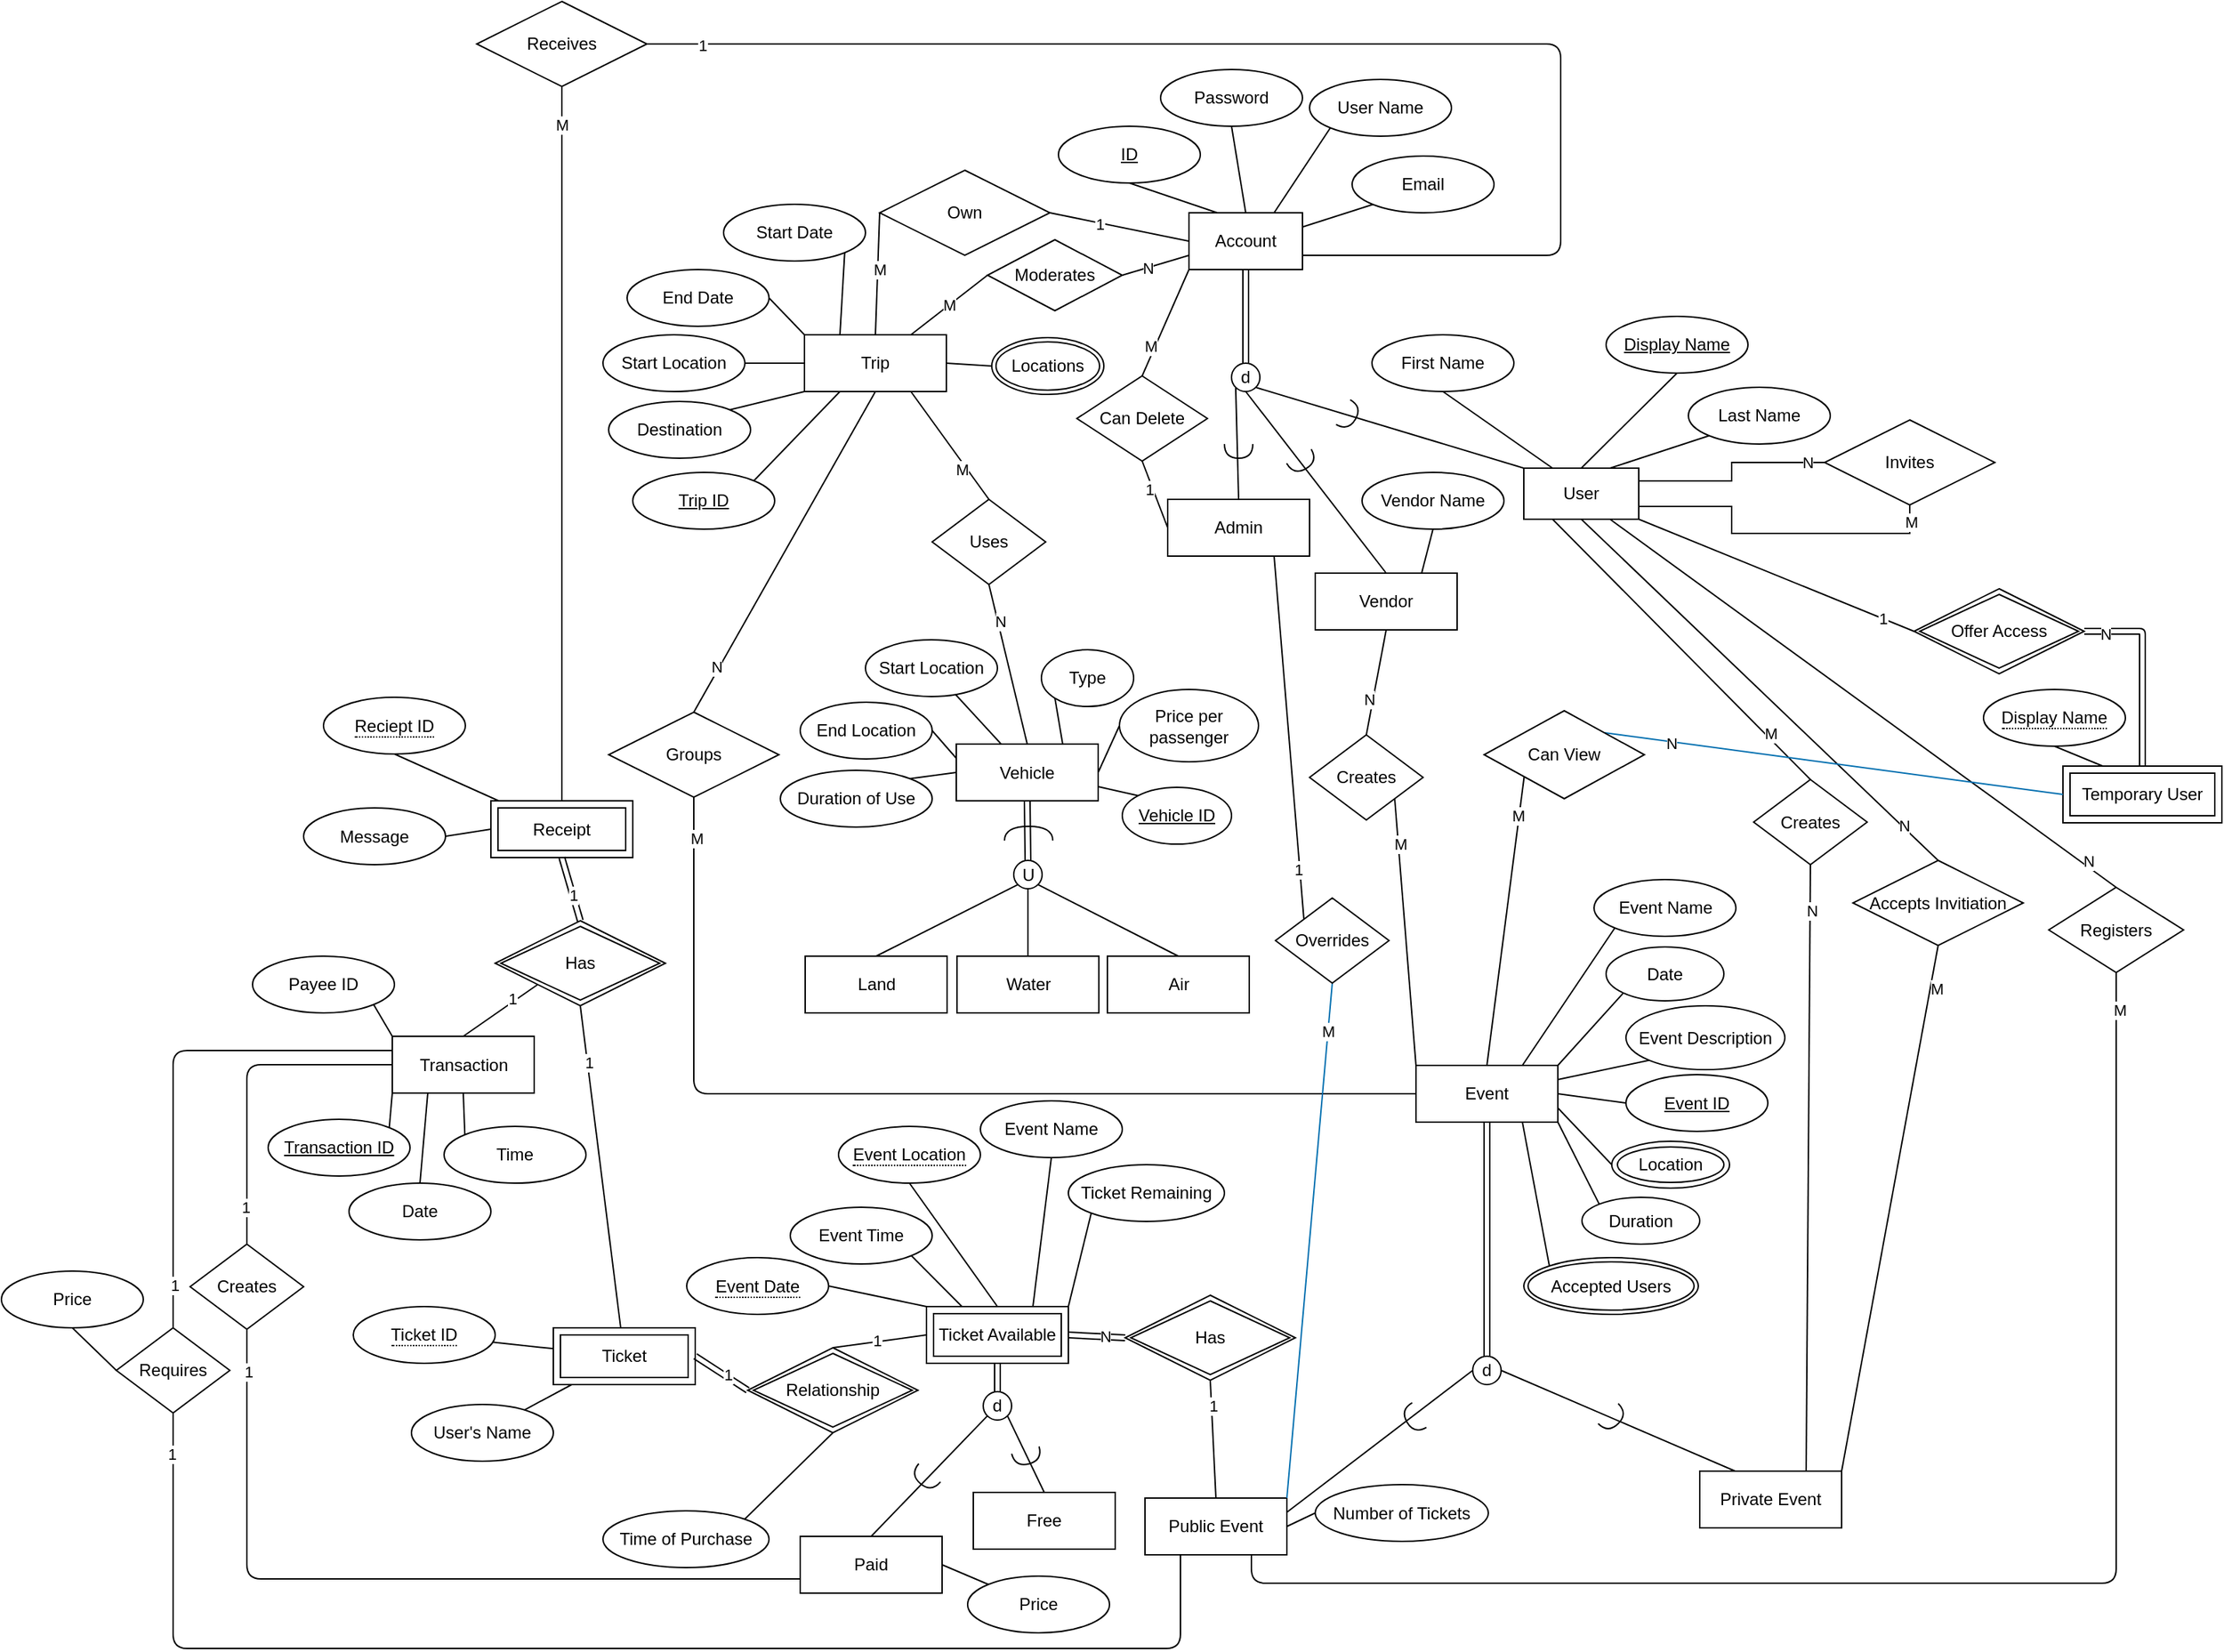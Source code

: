 <mxfile>
    <diagram id="RKSt-nQKZbO3Xv9oKOEL" name="Page-1">
        <mxGraphModel dx="2297" dy="1858" grid="0" gridSize="10" guides="1" tooltips="1" connect="1" arrows="1" fold="1" page="0" pageScale="1" pageWidth="850" pageHeight="1100" math="0" shadow="0">
            <root>
                <mxCell id="0"/>
                <mxCell id="1" parent="0"/>
                <mxCell id="226" style="edgeStyle=none;rounded=1;orthogonalLoop=1;jettySize=auto;html=1;exitX=0.75;exitY=0;exitDx=0;exitDy=0;entryX=0.5;entryY=1;entryDx=0;entryDy=0;startArrow=none;startFill=0;endArrow=none;endFill=0;" parent="1" source="5UxI0yA6IfV5gaanMQxu-3" target="F6rKHUSaYaACitn3XByR-135" edge="1">
                    <mxGeometry relative="1" as="geometry"/>
                </mxCell>
                <mxCell id="5UxI0yA6IfV5gaanMQxu-3" value="Vendor" style="whiteSpace=wrap;html=1;align=center;" parent="1" vertex="1">
                    <mxGeometry x="417" y="-81" width="100" height="40" as="geometry"/>
                </mxCell>
                <mxCell id="5UxI0yA6IfV5gaanMQxu-6" value="Event" style="whiteSpace=wrap;html=1;align=center;" parent="1" vertex="1">
                    <mxGeometry x="488" y="266" width="100" height="40" as="geometry"/>
                </mxCell>
                <mxCell id="5UxI0yA6IfV5gaanMQxu-12" value="Accepts Invitiation" style="shape=rhombus;perimeter=rhombusPerimeter;whiteSpace=wrap;html=1;align=center;" parent="1" vertex="1">
                    <mxGeometry x="796" y="121.5" width="120" height="60" as="geometry"/>
                </mxCell>
                <mxCell id="5UxI0yA6IfV5gaanMQxu-15" value="Groups" style="shape=rhombus;perimeter=rhombusPerimeter;whiteSpace=wrap;html=1;align=center;sketch=0;" parent="1" vertex="1">
                    <mxGeometry x="-81" y="17" width="120" height="60" as="geometry"/>
                </mxCell>
                <mxCell id="5UxI0yA6IfV5gaanMQxu-41" style="edgeStyle=none;rounded=0;orthogonalLoop=1;jettySize=auto;html=1;endArrow=none;endFill=0;shape=link;" parent="1" source="5UxI0yA6IfV5gaanMQxu-38" target="5UxI0yA6IfV5gaanMQxu-6" edge="1">
                    <mxGeometry relative="1" as="geometry"/>
                </mxCell>
                <mxCell id="5UxI0yA6IfV5gaanMQxu-38" value="d" style="ellipse;whiteSpace=wrap;html=1;aspect=fixed;" parent="1" vertex="1">
                    <mxGeometry x="528" y="471" width="20" height="20" as="geometry"/>
                </mxCell>
                <mxCell id="22" style="edgeStyle=orthogonalEdgeStyle;rounded=0;orthogonalLoop=1;jettySize=auto;html=1;exitX=1;exitY=0.75;exitDx=0;exitDy=0;entryX=0.5;entryY=1;entryDx=0;entryDy=0;startArrow=none;startFill=0;endArrow=none;endFill=0;" parent="1" source="F6rKHUSaYaACitn3XByR-1" target="F6rKHUSaYaACitn3XByR-132" edge="1">
                    <mxGeometry relative="1" as="geometry"/>
                </mxCell>
                <mxCell id="240" value="M" style="edgeLabel;html=1;align=center;verticalAlign=middle;resizable=0;points=[];" parent="22" vertex="1" connectable="0">
                    <mxGeometry x="0.886" y="-1" relative="1" as="geometry">
                        <mxPoint y="-1" as="offset"/>
                    </mxGeometry>
                </mxCell>
                <mxCell id="F6rKHUSaYaACitn3XByR-1" value="User&lt;br&gt;" style="whiteSpace=wrap;html=1;align=center;rounded=0;" parent="1" vertex="1">
                    <mxGeometry x="564" y="-155" width="81" height="36" as="geometry"/>
                </mxCell>
                <mxCell id="F6rKHUSaYaACitn3XByR-2" style="edgeStyle=none;rounded=1;orthogonalLoop=1;jettySize=auto;html=1;entryX=0.5;entryY=0;entryDx=0;entryDy=0;endArrow=none;endFill=0;shape=link;" parent="1" source="F6rKHUSaYaACitn3XByR-4" target="F6rKHUSaYaACitn3XByR-8" edge="1">
                    <mxGeometry relative="1" as="geometry"/>
                </mxCell>
                <mxCell id="F6rKHUSaYaACitn3XByR-4" value="Account" style="rounded=0;whiteSpace=wrap;html=1;" parent="1" vertex="1">
                    <mxGeometry x="328" y="-335" width="80" height="40" as="geometry"/>
                </mxCell>
                <mxCell id="228" style="edgeStyle=none;rounded=1;orthogonalLoop=1;jettySize=auto;html=1;exitX=0;exitY=1;exitDx=0;exitDy=0;entryX=0.5;entryY=0;entryDx=0;entryDy=0;startArrow=none;startFill=0;endArrow=none;endFill=0;" parent="1" source="F6rKHUSaYaACitn3XByR-8" target="227" edge="1">
                    <mxGeometry relative="1" as="geometry"/>
                </mxCell>
                <mxCell id="F6rKHUSaYaACitn3XByR-8" value="d" style="ellipse;whiteSpace=wrap;html=1;aspect=fixed;" parent="1" vertex="1">
                    <mxGeometry x="358" y="-229" width="20" height="20" as="geometry"/>
                </mxCell>
                <mxCell id="F6rKHUSaYaACitn3XByR-15" value="ID" style="ellipse;whiteSpace=wrap;html=1;align=center;fontStyle=4;" parent="1" vertex="1">
                    <mxGeometry x="236" y="-396" width="100" height="40" as="geometry"/>
                </mxCell>
                <mxCell id="F6rKHUSaYaACitn3XByR-27" value="Display Name" style="ellipse;whiteSpace=wrap;html=1;align=center;fontStyle=4;" parent="1" vertex="1">
                    <mxGeometry x="622" y="-262" width="100" height="40" as="geometry"/>
                </mxCell>
                <mxCell id="F6rKHUSaYaACitn3XByR-33" value="Event Name" style="ellipse;whiteSpace=wrap;html=1;align=center;" parent="1" vertex="1">
                    <mxGeometry x="613.5" y="135" width="100" height="40" as="geometry"/>
                </mxCell>
                <mxCell id="F6rKHUSaYaACitn3XByR-36" value="Event ID" style="ellipse;whiteSpace=wrap;html=1;align=center;fontStyle=4;" parent="1" vertex="1">
                    <mxGeometry x="636" y="272.5" width="100" height="40" as="geometry"/>
                </mxCell>
                <mxCell id="196" style="edgeStyle=none;rounded=1;orthogonalLoop=1;jettySize=auto;html=1;exitX=1;exitY=0.5;exitDx=0;exitDy=0;entryX=0;entryY=0.5;entryDx=0;entryDy=0;startArrow=none;startFill=0;endArrow=none;endFill=0;" parent="1" source="F6rKHUSaYaACitn3XByR-46" target="143" edge="1">
                    <mxGeometry relative="1" as="geometry"/>
                </mxCell>
                <mxCell id="238" style="edgeStyle=orthogonalEdgeStyle;rounded=1;orthogonalLoop=1;jettySize=auto;html=1;exitX=0.25;exitY=1;exitDx=0;exitDy=0;entryX=0.5;entryY=1;entryDx=0;entryDy=0;startArrow=none;startFill=0;endArrow=none;endFill=0;" parent="1" source="F6rKHUSaYaACitn3XByR-46" target="237" edge="1">
                    <mxGeometry relative="1" as="geometry">
                        <Array as="points">
                            <mxPoint x="322" y="677"/>
                            <mxPoint x="-388" y="677"/>
                        </Array>
                    </mxGeometry>
                </mxCell>
                <mxCell id="270" value="1" style="edgeLabel;html=1;align=center;verticalAlign=middle;resizable=0;points=[];" parent="238" vertex="1" connectable="0">
                    <mxGeometry x="0.941" y="1" relative="1" as="geometry">
                        <mxPoint y="1" as="offset"/>
                    </mxGeometry>
                </mxCell>
                <mxCell id="F6rKHUSaYaACitn3XByR-46" value="Public Event" style="shape=ext;margin=3;double=0;whiteSpace=wrap;html=1;align=center;" parent="1" vertex="1">
                    <mxGeometry x="297" y="571" width="100" height="40" as="geometry"/>
                </mxCell>
                <mxCell id="F6rKHUSaYaACitn3XByR-47" style="edgeStyle=orthogonalEdgeStyle;rounded=0;orthogonalLoop=1;jettySize=auto;html=1;exitX=0.5;exitY=1;exitDx=0;exitDy=0;endArrow=none;endFill=0;" parent="1" source="F6rKHUSaYaACitn3XByR-46" target="F6rKHUSaYaACitn3XByR-46" edge="1">
                    <mxGeometry relative="1" as="geometry"/>
                </mxCell>
                <mxCell id="F6rKHUSaYaACitn3XByR-48" value="Private Event" style="shape=ext;margin=3;whiteSpace=wrap;html=1;align=center;double=0;" parent="1" vertex="1">
                    <mxGeometry x="688" y="552" width="100" height="40" as="geometry"/>
                </mxCell>
                <mxCell id="F6rKHUSaYaACitn3XByR-70" value="Start Date" style="ellipse;whiteSpace=wrap;html=1;align=center;" parent="1" vertex="1">
                    <mxGeometry y="-341" width="100" height="40" as="geometry"/>
                </mxCell>
                <mxCell id="F6rKHUSaYaACitn3XByR-72" value="End Date" style="ellipse;whiteSpace=wrap;html=1;align=center;" parent="1" vertex="1">
                    <mxGeometry x="-68" y="-295" width="100" height="40" as="geometry"/>
                </mxCell>
                <mxCell id="F6rKHUSaYaACitn3XByR-73" value="Start Location" style="ellipse;whiteSpace=wrap;html=1;align=center;" parent="1" vertex="1">
                    <mxGeometry x="-85" y="-249" width="100" height="40" as="geometry"/>
                </mxCell>
                <mxCell id="F6rKHUSaYaACitn3XByR-74" value="Destination" style="ellipse;whiteSpace=wrap;html=1;align=center;" parent="1" vertex="1">
                    <mxGeometry x="-81" y="-202" width="100" height="40" as="geometry"/>
                </mxCell>
                <mxCell id="179" style="rounded=1;orthogonalLoop=1;jettySize=auto;html=1;exitX=1;exitY=0.5;exitDx=0;exitDy=0;entryX=0;entryY=0.5;entryDx=0;entryDy=0;startArrow=none;startFill=0;endArrow=none;endFill=0;" parent="1" source="F6rKHUSaYaACitn3XByR-81" target="178" edge="1">
                    <mxGeometry relative="1" as="geometry"/>
                </mxCell>
                <mxCell id="F6rKHUSaYaACitn3XByR-81" value="Trip" style="shape=ext;margin=3;double=0;whiteSpace=wrap;html=1;align=center;" parent="1" vertex="1">
                    <mxGeometry x="57" y="-249" width="100" height="40" as="geometry"/>
                </mxCell>
                <mxCell id="F6rKHUSaYaACitn3XByR-82" value="Own" style="shape=rhombus;double=0;perimeter=rhombusPerimeter;whiteSpace=wrap;html=1;align=center;" parent="1" vertex="1">
                    <mxGeometry x="110" y="-365" width="120" height="60" as="geometry"/>
                </mxCell>
                <mxCell id="F6rKHUSaYaACitn3XByR-86" value="First Name" style="ellipse;whiteSpace=wrap;html=1;align=center;" parent="1" vertex="1">
                    <mxGeometry x="457" y="-249" width="100" height="40" as="geometry"/>
                </mxCell>
                <mxCell id="F6rKHUSaYaACitn3XByR-88" value="Last Name" style="ellipse;whiteSpace=wrap;html=1;align=center;" parent="1" vertex="1">
                    <mxGeometry x="680" y="-212" width="100" height="40" as="geometry"/>
                </mxCell>
                <mxCell id="F6rKHUSaYaACitn3XByR-96" value="User Name" style="ellipse;whiteSpace=wrap;html=1;align=center;" parent="1" vertex="1">
                    <mxGeometry x="413" y="-429" width="100" height="40" as="geometry"/>
                </mxCell>
                <mxCell id="F6rKHUSaYaACitn3XByR-97" value="Password" style="ellipse;whiteSpace=wrap;html=1;align=center;" parent="1" vertex="1">
                    <mxGeometry x="308" y="-436" width="100" height="40" as="geometry"/>
                </mxCell>
                <mxCell id="F6rKHUSaYaACitn3XByR-103" value="Event Description" style="ellipse;whiteSpace=wrap;html=1;align=center;" parent="1" vertex="1">
                    <mxGeometry x="636" y="224" width="112" height="45" as="geometry"/>
                </mxCell>
                <mxCell id="24" style="edgeStyle=orthogonalEdgeStyle;rounded=0;orthogonalLoop=1;jettySize=auto;html=1;exitX=0;exitY=0.5;exitDx=0;exitDy=0;entryX=1;entryY=0.25;entryDx=0;entryDy=0;startArrow=none;startFill=0;endArrow=none;endFill=0;" parent="1" source="F6rKHUSaYaACitn3XByR-132" target="F6rKHUSaYaACitn3XByR-1" edge="1">
                    <mxGeometry relative="1" as="geometry"/>
                </mxCell>
                <mxCell id="241" value="N" style="edgeLabel;html=1;align=center;verticalAlign=middle;resizable=0;points=[];" parent="24" vertex="1" connectable="0">
                    <mxGeometry x="-0.816" relative="1" as="geometry">
                        <mxPoint x="1" as="offset"/>
                    </mxGeometry>
                </mxCell>
                <mxCell id="F6rKHUSaYaACitn3XByR-132" value="Invites" style="shape=rhombus;perimeter=rhombusPerimeter;whiteSpace=wrap;html=1;align=center;" parent="1" vertex="1">
                    <mxGeometry x="776" y="-189" width="120" height="60" as="geometry"/>
                </mxCell>
                <mxCell id="F6rKHUSaYaACitn3XByR-135" value="Vendor Name" style="ellipse;whiteSpace=wrap;html=1;align=center;" parent="1" vertex="1">
                    <mxGeometry x="450" y="-152" width="100" height="40" as="geometry"/>
                </mxCell>
                <mxCell id="2" value="" style="endArrow=none;html=1;exitX=1;exitY=1;exitDx=0;exitDy=0;entryX=0;entryY=0;entryDx=0;entryDy=0;" parent="1" source="F6rKHUSaYaACitn3XByR-8" target="F6rKHUSaYaACitn3XByR-1" edge="1">
                    <mxGeometry width="50" height="50" relative="1" as="geometry">
                        <mxPoint x="110" y="-146" as="sourcePoint"/>
                        <mxPoint x="178" y="-190" as="targetPoint"/>
                    </mxGeometry>
                </mxCell>
                <mxCell id="7" value="Location" style="ellipse;whiteSpace=wrap;html=1;shape=doubleEllipse;" parent="1" vertex="1">
                    <mxGeometry x="626" y="319.5" width="83" height="33" as="geometry"/>
                </mxCell>
                <mxCell id="8" value="Date" style="ellipse;whiteSpace=wrap;html=1;" parent="1" vertex="1">
                    <mxGeometry x="622" y="182.5" width="83" height="38" as="geometry"/>
                </mxCell>
                <mxCell id="19" value="" style="endArrow=none;html=1;entryX=0.5;entryY=1;entryDx=0;entryDy=0;exitX=0.25;exitY=0;exitDx=0;exitDy=0;" parent="1" source="F6rKHUSaYaACitn3XByR-1" target="F6rKHUSaYaACitn3XByR-86" edge="1">
                    <mxGeometry width="50" height="50" relative="1" as="geometry">
                        <mxPoint x="333" y="-19" as="sourcePoint"/>
                        <mxPoint x="383" y="-69" as="targetPoint"/>
                    </mxGeometry>
                </mxCell>
                <mxCell id="20" value="" style="endArrow=none;html=1;entryX=0.5;entryY=1;entryDx=0;entryDy=0;exitX=0.5;exitY=0;exitDx=0;exitDy=0;" parent="1" source="F6rKHUSaYaACitn3XByR-1" target="F6rKHUSaYaACitn3XByR-27" edge="1">
                    <mxGeometry width="50" height="50" relative="1" as="geometry">
                        <mxPoint x="333" y="-19" as="sourcePoint"/>
                        <mxPoint x="383" y="-69" as="targetPoint"/>
                    </mxGeometry>
                </mxCell>
                <mxCell id="21" value="" style="endArrow=none;html=1;exitX=0.75;exitY=0;exitDx=0;exitDy=0;entryX=0;entryY=1;entryDx=0;entryDy=0;" parent="1" source="F6rKHUSaYaACitn3XByR-1" target="F6rKHUSaYaACitn3XByR-88" edge="1">
                    <mxGeometry width="50" height="50" relative="1" as="geometry">
                        <mxPoint x="766" y="-128" as="sourcePoint"/>
                        <mxPoint x="816" y="-178" as="targetPoint"/>
                    </mxGeometry>
                </mxCell>
                <mxCell id="25" style="edgeStyle=orthogonalEdgeStyle;rounded=0;orthogonalLoop=1;jettySize=auto;html=1;exitX=0.5;exitY=1;exitDx=0;exitDy=0;startArrow=none;startFill=0;endArrow=none;endFill=0;" parent="1" source="F6rKHUSaYaACitn3XByR-73" target="F6rKHUSaYaACitn3XByR-73" edge="1">
                    <mxGeometry relative="1" as="geometry"/>
                </mxCell>
                <mxCell id="39" value="" style="endArrow=none;html=1;entryX=0.5;entryY=1;entryDx=0;entryDy=0;exitX=0.5;exitY=0;exitDx=0;exitDy=0;" parent="1" source="5UxI0yA6IfV5gaanMQxu-3" target="F6rKHUSaYaACitn3XByR-8" edge="1">
                    <mxGeometry width="50" height="50" relative="1" as="geometry">
                        <mxPoint x="368" y="136" as="sourcePoint"/>
                        <mxPoint x="418" y="86" as="targetPoint"/>
                    </mxGeometry>
                </mxCell>
                <mxCell id="275" style="edgeStyle=none;rounded=1;orthogonalLoop=1;jettySize=auto;html=1;exitX=1;exitY=0.5;exitDx=0;exitDy=0;entryX=0;entryY=0.75;entryDx=0;entryDy=0;startArrow=none;startFill=0;endArrow=none;endFill=0;" parent="1" source="45" target="F6rKHUSaYaACitn3XByR-4" edge="1">
                    <mxGeometry relative="1" as="geometry"/>
                </mxCell>
                <mxCell id="277" value="N" style="edgeLabel;html=1;align=center;verticalAlign=middle;resizable=0;points=[];" parent="275" vertex="1" connectable="0">
                    <mxGeometry x="-0.208" relative="1" as="geometry">
                        <mxPoint x="-1" as="offset"/>
                    </mxGeometry>
                </mxCell>
                <mxCell id="276" value="M" style="edgeStyle=none;rounded=1;orthogonalLoop=1;jettySize=auto;html=1;exitX=0;exitY=0.5;exitDx=0;exitDy=0;entryX=0.75;entryY=0;entryDx=0;entryDy=0;startArrow=none;startFill=0;endArrow=none;endFill=0;" parent="1" source="45" target="F6rKHUSaYaACitn3XByR-81" edge="1">
                    <mxGeometry relative="1" as="geometry"/>
                </mxCell>
                <mxCell id="45" value="Moderates" style="rhombus;whiteSpace=wrap;html=1;" parent="1" vertex="1">
                    <mxGeometry x="186" y="-316" width="95" height="50" as="geometry"/>
                </mxCell>
                <mxCell id="52" value="Creates" style="rhombus;whiteSpace=wrap;html=1;sketch=0;strokeColor=#000000;" parent="1" vertex="1">
                    <mxGeometry x="413" y="33" width="80" height="60" as="geometry"/>
                </mxCell>
                <mxCell id="54" value="" style="endArrow=none;html=1;entryX=0.5;entryY=0;entryDx=0;entryDy=0;exitX=0.5;exitY=1;exitDx=0;exitDy=0;" parent="1" source="5UxI0yA6IfV5gaanMQxu-3" target="52" edge="1">
                    <mxGeometry width="50" height="50" relative="1" as="geometry">
                        <mxPoint x="391" y="253" as="sourcePoint"/>
                        <mxPoint x="441" y="203" as="targetPoint"/>
                    </mxGeometry>
                </mxCell>
                <mxCell id="260" value="N" style="edgeLabel;html=1;align=center;verticalAlign=middle;resizable=0;points=[];" parent="54" vertex="1" connectable="0">
                    <mxGeometry x="0.357" y="-3" relative="1" as="geometry">
                        <mxPoint y="-1" as="offset"/>
                    </mxGeometry>
                </mxCell>
                <mxCell id="55" value="" style="endArrow=none;html=1;entryX=1;entryY=1;entryDx=0;entryDy=0;exitX=0;exitY=0;exitDx=0;exitDy=0;" parent="1" source="5UxI0yA6IfV5gaanMQxu-6" target="52" edge="1">
                    <mxGeometry width="50" height="50" relative="1" as="geometry">
                        <mxPoint x="401" y="263" as="sourcePoint"/>
                        <mxPoint x="451" y="213" as="targetPoint"/>
                    </mxGeometry>
                </mxCell>
                <mxCell id="259" value="M" style="edgeLabel;html=1;align=center;verticalAlign=middle;resizable=0;points=[];" parent="55" vertex="1" connectable="0">
                    <mxGeometry x="0.673" y="-1" relative="1" as="geometry">
                        <mxPoint y="1" as="offset"/>
                    </mxGeometry>
                </mxCell>
                <mxCell id="56" value="Creates" style="rhombus;whiteSpace=wrap;html=1;sketch=0;strokeColor=#000000;" parent="1" vertex="1">
                    <mxGeometry x="726" y="64.5" width="80" height="60" as="geometry"/>
                </mxCell>
                <mxCell id="57" value="" style="endArrow=none;html=1;entryX=0.25;entryY=1;entryDx=0;entryDy=0;exitX=0.5;exitY=0;exitDx=0;exitDy=0;" parent="1" source="56" target="F6rKHUSaYaACitn3XByR-1" edge="1">
                    <mxGeometry width="50" height="50" relative="1" as="geometry">
                        <mxPoint x="506" y="250" as="sourcePoint"/>
                        <mxPoint x="556" y="200" as="targetPoint"/>
                    </mxGeometry>
                </mxCell>
                <mxCell id="253" value="M" style="edgeLabel;html=1;align=center;verticalAlign=middle;resizable=0;points=[];" parent="57" vertex="1" connectable="0">
                    <mxGeometry x="-0.669" y="-3" relative="1" as="geometry">
                        <mxPoint as="offset"/>
                    </mxGeometry>
                </mxCell>
                <mxCell id="58" value="" style="endArrow=none;html=1;entryX=0.5;entryY=1;entryDx=0;entryDy=0;exitX=0.75;exitY=0;exitDx=0;exitDy=0;" parent="1" source="F6rKHUSaYaACitn3XByR-48" target="56" edge="1">
                    <mxGeometry width="50" height="50" relative="1" as="geometry">
                        <mxPoint x="506" y="250" as="sourcePoint"/>
                        <mxPoint x="556" y="200" as="targetPoint"/>
                    </mxGeometry>
                </mxCell>
                <mxCell id="254" value="N" style="edgeLabel;html=1;align=center;verticalAlign=middle;resizable=0;points=[];" parent="58" vertex="1" connectable="0">
                    <mxGeometry x="0.848" y="-1" relative="1" as="geometry">
                        <mxPoint as="offset"/>
                    </mxGeometry>
                </mxCell>
                <mxCell id="59" value="" style="endArrow=none;html=1;entryX=0;entryY=1;entryDx=0;entryDy=0;exitX=0.75;exitY=0;exitDx=0;exitDy=0;" parent="1" source="F6rKHUSaYaACitn3XByR-4" target="F6rKHUSaYaACitn3XByR-96" edge="1">
                    <mxGeometry width="50" height="50" relative="1" as="geometry">
                        <mxPoint x="684" y="-162" as="sourcePoint"/>
                        <mxPoint x="734" y="-212" as="targetPoint"/>
                    </mxGeometry>
                </mxCell>
                <mxCell id="60" value="" style="endArrow=none;html=1;entryX=0.5;entryY=1;entryDx=0;entryDy=0;exitX=0.5;exitY=0;exitDx=0;exitDy=0;" parent="1" source="F6rKHUSaYaACitn3XByR-4" target="F6rKHUSaYaACitn3XByR-97" edge="1">
                    <mxGeometry width="50" height="50" relative="1" as="geometry">
                        <mxPoint x="694" y="-152" as="sourcePoint"/>
                        <mxPoint x="744" y="-202" as="targetPoint"/>
                    </mxGeometry>
                </mxCell>
                <mxCell id="61" value="" style="endArrow=none;html=1;entryX=0.5;entryY=1;entryDx=0;entryDy=0;exitX=0.25;exitY=0;exitDx=0;exitDy=0;" parent="1" source="F6rKHUSaYaACitn3XByR-4" target="F6rKHUSaYaACitn3XByR-15" edge="1">
                    <mxGeometry width="50" height="50" relative="1" as="geometry">
                        <mxPoint x="704" y="-142" as="sourcePoint"/>
                        <mxPoint x="754" y="-192" as="targetPoint"/>
                    </mxGeometry>
                </mxCell>
                <mxCell id="65" value="" style="endArrow=none;html=1;exitX=0.25;exitY=0;exitDx=0;exitDy=0;entryX=1;entryY=0.5;entryDx=0;entryDy=0;" parent="1" source="F6rKHUSaYaACitn3XByR-48" target="5UxI0yA6IfV5gaanMQxu-38" edge="1">
                    <mxGeometry width="50" height="50" relative="1" as="geometry">
                        <mxPoint x="339" y="240" as="sourcePoint"/>
                        <mxPoint x="389" y="190" as="targetPoint"/>
                    </mxGeometry>
                </mxCell>
                <mxCell id="66" value="Duration" style="ellipse;whiteSpace=wrap;html=1;" parent="1" vertex="1">
                    <mxGeometry x="605" y="359" width="83" height="33" as="geometry"/>
                </mxCell>
                <mxCell id="68" value="" style="endArrow=none;html=1;exitX=1;exitY=0.25;exitDx=0;exitDy=0;entryX=0;entryY=0.5;entryDx=0;entryDy=0;" parent="1" source="F6rKHUSaYaACitn3XByR-46" target="5UxI0yA6IfV5gaanMQxu-38" edge="1">
                    <mxGeometry width="50" height="50" relative="1" as="geometry">
                        <mxPoint x="412" y="474" as="sourcePoint"/>
                        <mxPoint x="462" y="424" as="targetPoint"/>
                    </mxGeometry>
                </mxCell>
                <mxCell id="69" value="" style="endArrow=none;html=1;exitX=0.5;exitY=0;exitDx=0;exitDy=0;entryX=0.5;entryY=1;entryDx=0;entryDy=0;" parent="1" source="5UxI0yA6IfV5gaanMQxu-12" target="F6rKHUSaYaACitn3XByR-1" edge="1">
                    <mxGeometry width="50" height="50" relative="1" as="geometry">
                        <mxPoint x="661" y="211" as="sourcePoint"/>
                        <mxPoint x="645" y="-131" as="targetPoint"/>
                    </mxGeometry>
                </mxCell>
                <mxCell id="249" value="N" style="edgeLabel;html=1;align=center;verticalAlign=middle;resizable=0;points=[];" parent="69" vertex="1" connectable="0">
                    <mxGeometry x="-0.8" y="-1" relative="1" as="geometry">
                        <mxPoint as="offset"/>
                    </mxGeometry>
                </mxCell>
                <mxCell id="70" value="" style="endArrow=none;html=1;entryX=0.5;entryY=1;entryDx=0;entryDy=0;exitX=1;exitY=0;exitDx=0;exitDy=0;" parent="1" source="F6rKHUSaYaACitn3XByR-48" target="5UxI0yA6IfV5gaanMQxu-12" edge="1">
                    <mxGeometry width="50" height="50" relative="1" as="geometry">
                        <mxPoint x="661" y="211" as="sourcePoint"/>
                        <mxPoint x="711" y="161" as="targetPoint"/>
                    </mxGeometry>
                </mxCell>
                <mxCell id="250" value="M" style="edgeLabel;html=1;align=center;verticalAlign=middle;resizable=0;points=[];" parent="70" vertex="1" connectable="0">
                    <mxGeometry x="0.839" y="-4" relative="1" as="geometry">
                        <mxPoint as="offset"/>
                    </mxGeometry>
                </mxCell>
                <mxCell id="75" style="edgeStyle=orthogonalEdgeStyle;rounded=1;orthogonalLoop=1;jettySize=auto;html=1;exitX=0.5;exitY=1;exitDx=0;exitDy=0;entryX=0.75;entryY=1;entryDx=0;entryDy=0;startArrow=none;startFill=0;endArrow=none;endFill=0;" parent="1" source="72" target="F6rKHUSaYaACitn3XByR-46" edge="1">
                    <mxGeometry relative="1" as="geometry"/>
                </mxCell>
                <mxCell id="248" value="M" style="edgeLabel;html=1;align=center;verticalAlign=middle;resizable=0;points=[];" parent="75" vertex="1" connectable="0">
                    <mxGeometry x="-0.95" y="1" relative="1" as="geometry">
                        <mxPoint x="1" as="offset"/>
                    </mxGeometry>
                </mxCell>
                <mxCell id="72" value="Registers" style="shape=rhombus;perimeter=rhombusPerimeter;whiteSpace=wrap;html=1;align=center;" parent="1" vertex="1">
                    <mxGeometry x="934" y="140.5" width="95" height="60" as="geometry"/>
                </mxCell>
                <mxCell id="73" value="" style="endArrow=none;html=1;entryX=0.75;entryY=1;entryDx=0;entryDy=0;exitX=0.5;exitY=0;exitDx=0;exitDy=0;" parent="1" source="72" target="F6rKHUSaYaACitn3XByR-1" edge="1">
                    <mxGeometry width="50" height="50" relative="1" as="geometry">
                        <mxPoint x="555" y="176" as="sourcePoint"/>
                        <mxPoint x="605" y="126" as="targetPoint"/>
                    </mxGeometry>
                </mxCell>
                <mxCell id="247" value="N" style="edgeLabel;html=1;align=center;verticalAlign=middle;resizable=0;points=[];" parent="73" vertex="1" connectable="0">
                    <mxGeometry x="-0.877" y="-3" relative="1" as="geometry">
                        <mxPoint as="offset"/>
                    </mxGeometry>
                </mxCell>
                <mxCell id="76" value="" style="endArrow=none;html=1;exitX=1;exitY=0.5;exitDx=0;exitDy=0;entryX=0;entryY=0.5;entryDx=0;entryDy=0;" parent="1" source="F6rKHUSaYaACitn3XByR-82" target="F6rKHUSaYaACitn3XByR-4" edge="1">
                    <mxGeometry width="50" height="50" relative="1" as="geometry">
                        <mxPoint x="538" y="25" as="sourcePoint"/>
                        <mxPoint x="588" y="-25" as="targetPoint"/>
                    </mxGeometry>
                </mxCell>
                <mxCell id="273" value="1" style="edgeLabel;html=1;align=center;verticalAlign=middle;resizable=0;points=[];" parent="76" vertex="1" connectable="0">
                    <mxGeometry x="-0.284" y="-1" relative="1" as="geometry">
                        <mxPoint as="offset"/>
                    </mxGeometry>
                </mxCell>
                <mxCell id="77" value="" style="endArrow=none;html=1;exitX=0.5;exitY=0;exitDx=0;exitDy=0;entryX=0;entryY=0.5;entryDx=0;entryDy=0;" parent="1" source="F6rKHUSaYaACitn3XByR-81" target="F6rKHUSaYaACitn3XByR-82" edge="1">
                    <mxGeometry width="50" height="50" relative="1" as="geometry">
                        <mxPoint x="538" y="25" as="sourcePoint"/>
                        <mxPoint x="588" y="-25" as="targetPoint"/>
                    </mxGeometry>
                </mxCell>
                <mxCell id="274" value="M" style="edgeLabel;html=1;align=center;verticalAlign=middle;resizable=0;points=[];" parent="77" vertex="1" connectable="0">
                    <mxGeometry x="0.086" y="-1" relative="1" as="geometry">
                        <mxPoint as="offset"/>
                    </mxGeometry>
                </mxCell>
                <mxCell id="78" value="" style="endArrow=none;html=1;entryX=0;entryY=1;entryDx=0;entryDy=0;exitX=0.75;exitY=0;exitDx=0;exitDy=0;" parent="1" source="5UxI0yA6IfV5gaanMQxu-6" target="F6rKHUSaYaACitn3XByR-33" edge="1">
                    <mxGeometry width="50" height="50" relative="1" as="geometry">
                        <mxPoint x="533" y="175" as="sourcePoint"/>
                        <mxPoint x="583" y="125" as="targetPoint"/>
                    </mxGeometry>
                </mxCell>
                <mxCell id="79" value="" style="endArrow=none;html=1;entryX=0;entryY=1;entryDx=0;entryDy=0;exitX=1;exitY=0;exitDx=0;exitDy=0;" parent="1" source="5UxI0yA6IfV5gaanMQxu-6" target="8" edge="1">
                    <mxGeometry width="50" height="50" relative="1" as="geometry">
                        <mxPoint x="543" y="185" as="sourcePoint"/>
                        <mxPoint x="593" y="135" as="targetPoint"/>
                    </mxGeometry>
                </mxCell>
                <mxCell id="80" value="" style="endArrow=none;html=1;entryX=0;entryY=1;entryDx=0;entryDy=0;exitX=1;exitY=0.25;exitDx=0;exitDy=0;" parent="1" source="5UxI0yA6IfV5gaanMQxu-6" target="F6rKHUSaYaACitn3XByR-103" edge="1">
                    <mxGeometry width="50" height="50" relative="1" as="geometry">
                        <mxPoint x="553" y="195" as="sourcePoint"/>
                        <mxPoint x="603" y="145" as="targetPoint"/>
                    </mxGeometry>
                </mxCell>
                <mxCell id="81" value="" style="endArrow=none;html=1;entryX=0;entryY=0.5;entryDx=0;entryDy=0;exitX=1;exitY=0.5;exitDx=0;exitDy=0;" parent="1" source="5UxI0yA6IfV5gaanMQxu-6" target="F6rKHUSaYaACitn3XByR-36" edge="1">
                    <mxGeometry width="50" height="50" relative="1" as="geometry">
                        <mxPoint x="563" y="205" as="sourcePoint"/>
                        <mxPoint x="613" y="155" as="targetPoint"/>
                    </mxGeometry>
                </mxCell>
                <mxCell id="82" value="" style="endArrow=none;html=1;entryX=0;entryY=0.5;entryDx=0;entryDy=0;exitX=1;exitY=0.75;exitDx=0;exitDy=0;" parent="1" source="5UxI0yA6IfV5gaanMQxu-6" target="7" edge="1">
                    <mxGeometry width="50" height="50" relative="1" as="geometry">
                        <mxPoint x="573" y="215" as="sourcePoint"/>
                        <mxPoint x="623" y="165" as="targetPoint"/>
                    </mxGeometry>
                </mxCell>
                <mxCell id="83" value="" style="endArrow=none;html=1;exitX=0;exitY=0;exitDx=0;exitDy=0;entryX=1;entryY=1;entryDx=0;entryDy=0;" parent="1" source="66" target="5UxI0yA6IfV5gaanMQxu-6" edge="1">
                    <mxGeometry width="50" height="50" relative="1" as="geometry">
                        <mxPoint x="583" y="225" as="sourcePoint"/>
                        <mxPoint x="633" y="175" as="targetPoint"/>
                    </mxGeometry>
                </mxCell>
                <mxCell id="84" value="" style="endArrow=none;html=1;entryX=0.5;entryY=1;entryDx=0;entryDy=0;exitX=0.5;exitY=0;exitDx=0;exitDy=0;" parent="1" source="5UxI0yA6IfV5gaanMQxu-15" target="F6rKHUSaYaACitn3XByR-81" edge="1">
                    <mxGeometry width="50" height="50" relative="1" as="geometry">
                        <mxPoint x="441" y="165" as="sourcePoint"/>
                        <mxPoint x="491" y="115" as="targetPoint"/>
                    </mxGeometry>
                </mxCell>
                <mxCell id="281" value="N" style="edgeLabel;html=1;align=center;verticalAlign=middle;resizable=0;points=[];" parent="84" vertex="1" connectable="0">
                    <mxGeometry x="-0.728" y="2" relative="1" as="geometry">
                        <mxPoint as="offset"/>
                    </mxGeometry>
                </mxCell>
                <mxCell id="85" value="" style="endArrow=none;html=1;entryX=0.5;entryY=1;entryDx=0;entryDy=0;exitX=0;exitY=0.5;exitDx=0;exitDy=0;edgeStyle=orthogonalEdgeStyle;" parent="1" source="5UxI0yA6IfV5gaanMQxu-6" target="5UxI0yA6IfV5gaanMQxu-15" edge="1">
                    <mxGeometry width="50" height="50" relative="1" as="geometry">
                        <mxPoint x="441" y="165" as="sourcePoint"/>
                        <mxPoint x="491" y="115" as="targetPoint"/>
                    </mxGeometry>
                </mxCell>
                <mxCell id="280" value="M" style="edgeLabel;html=1;align=center;verticalAlign=middle;resizable=0;points=[];" parent="85" vertex="1" connectable="0">
                    <mxGeometry x="0.921" y="-2" relative="1" as="geometry">
                        <mxPoint as="offset"/>
                    </mxGeometry>
                </mxCell>
                <mxCell id="86" value="" style="endArrow=none;html=1;entryX=1;entryY=0.5;entryDx=0;entryDy=0;exitX=0;exitY=0;exitDx=0;exitDy=0;" parent="1" source="F6rKHUSaYaACitn3XByR-81" target="F6rKHUSaYaACitn3XByR-72" edge="1">
                    <mxGeometry width="50" height="50" relative="1" as="geometry">
                        <mxPoint x="441" y="70" as="sourcePoint"/>
                        <mxPoint x="491" y="20" as="targetPoint"/>
                    </mxGeometry>
                </mxCell>
                <mxCell id="87" value="" style="endArrow=none;html=1;entryX=1;entryY=0.5;entryDx=0;entryDy=0;exitX=0;exitY=0.5;exitDx=0;exitDy=0;" parent="1" source="F6rKHUSaYaACitn3XByR-81" target="F6rKHUSaYaACitn3XByR-73" edge="1">
                    <mxGeometry width="50" height="50" relative="1" as="geometry">
                        <mxPoint x="451" y="80" as="sourcePoint"/>
                        <mxPoint x="501" y="30" as="targetPoint"/>
                    </mxGeometry>
                </mxCell>
                <mxCell id="88" value="" style="endArrow=none;html=1;entryX=1;entryY=0;entryDx=0;entryDy=0;exitX=0;exitY=1;exitDx=0;exitDy=0;" parent="1" source="F6rKHUSaYaACitn3XByR-81" target="F6rKHUSaYaACitn3XByR-74" edge="1">
                    <mxGeometry width="50" height="50" relative="1" as="geometry">
                        <mxPoint x="461" y="90" as="sourcePoint"/>
                        <mxPoint x="511" y="40" as="targetPoint"/>
                    </mxGeometry>
                </mxCell>
                <mxCell id="89" value="" style="endArrow=none;html=1;entryX=1;entryY=1;entryDx=0;entryDy=0;exitX=0.25;exitY=0;exitDx=0;exitDy=0;" parent="1" source="F6rKHUSaYaACitn3XByR-81" target="F6rKHUSaYaACitn3XByR-70" edge="1">
                    <mxGeometry width="50" height="50" relative="1" as="geometry">
                        <mxPoint x="471" y="100" as="sourcePoint"/>
                        <mxPoint x="521" y="50" as="targetPoint"/>
                    </mxGeometry>
                </mxCell>
                <mxCell id="91" value="" style="endArrow=none;html=1;entryX=0.75;entryY=1;entryDx=0;entryDy=0;exitX=0;exitY=0;exitDx=0;exitDy=0;" parent="1" source="92" target="5UxI0yA6IfV5gaanMQxu-6" edge="1">
                    <mxGeometry width="50" height="50" relative="1" as="geometry">
                        <mxPoint x="581.969" y="404.788" as="sourcePoint"/>
                        <mxPoint x="456" y="298" as="targetPoint"/>
                    </mxGeometry>
                </mxCell>
                <mxCell id="92" value="Accepted Users" style="ellipse;shape=doubleEllipse;margin=3;whiteSpace=wrap;html=1;align=center;" parent="1" vertex="1">
                    <mxGeometry x="564" y="401.5" width="123" height="40" as="geometry"/>
                </mxCell>
                <mxCell id="117" style="edgeStyle=none;rounded=0;orthogonalLoop=1;jettySize=auto;html=1;exitX=0.5;exitY=0;exitDx=0;exitDy=0;entryX=0.5;entryY=1;entryDx=0;entryDy=0;startArrow=none;startFill=0;endArrow=none;endFill=0;" parent="1" source="93" target="DwNBASZDbNvSfFqpdxTT-322" edge="1">
                    <mxGeometry relative="1" as="geometry">
                        <mxPoint x="160" y="366" as="targetPoint"/>
                    </mxGeometry>
                </mxCell>
                <mxCell id="118" style="edgeStyle=none;rounded=0;orthogonalLoop=1;jettySize=auto;html=1;exitX=0.75;exitY=0;exitDx=0;exitDy=0;entryX=0.5;entryY=1;entryDx=0;entryDy=0;startArrow=none;startFill=0;endArrow=none;endFill=0;" parent="1" source="93" target="115" edge="1">
                    <mxGeometry relative="1" as="geometry"/>
                </mxCell>
                <mxCell id="291" style="edgeStyle=none;rounded=1;orthogonalLoop=1;jettySize=auto;html=1;exitX=1;exitY=0;exitDx=0;exitDy=0;entryX=0;entryY=1;entryDx=0;entryDy=0;startArrow=none;startFill=0;endArrow=none;endFill=0;" parent="1" source="93" target="290" edge="1">
                    <mxGeometry relative="1" as="geometry"/>
                </mxCell>
                <mxCell id="93" value="Ticket Available" style="shape=ext;margin=3;double=1;whiteSpace=wrap;html=1;align=center;" parent="1" vertex="1">
                    <mxGeometry x="143" y="436" width="100" height="40" as="geometry"/>
                </mxCell>
                <mxCell id="94" value="Email" style="ellipse;whiteSpace=wrap;html=1;align=center;" parent="1" vertex="1">
                    <mxGeometry x="443" y="-375" width="100" height="40" as="geometry"/>
                </mxCell>
                <mxCell id="95" value="" style="endArrow=none;html=1;entryX=1;entryY=0.25;entryDx=0;entryDy=0;exitX=0;exitY=1;exitDx=0;exitDy=0;" parent="1" source="94" target="F6rKHUSaYaACitn3XByR-4" edge="1">
                    <mxGeometry width="50" height="50" relative="1" as="geometry">
                        <mxPoint x="385" y="-37" as="sourcePoint"/>
                        <mxPoint x="435" y="-87" as="targetPoint"/>
                    </mxGeometry>
                </mxCell>
                <mxCell id="96" value="d" style="ellipse;whiteSpace=wrap;html=1;aspect=fixed;" parent="1" vertex="1">
                    <mxGeometry x="183" y="496" width="20" height="20" as="geometry"/>
                </mxCell>
                <mxCell id="97" value="" style="endArrow=none;html=1;entryX=0.5;entryY=1;entryDx=0;entryDy=0;exitX=0.5;exitY=0;exitDx=0;exitDy=0;shape=link;" parent="1" source="96" target="93" edge="1">
                    <mxGeometry width="50" height="50" relative="1" as="geometry">
                        <mxPoint x="188" y="504" as="sourcePoint"/>
                        <mxPoint x="410" y="186" as="targetPoint"/>
                    </mxGeometry>
                </mxCell>
                <mxCell id="130" style="edgeStyle=none;rounded=0;orthogonalLoop=1;jettySize=auto;html=1;exitX=0.5;exitY=0;exitDx=0;exitDy=0;entryX=0.5;entryY=1;entryDx=0;entryDy=0;startArrow=none;startFill=0;endArrow=none;endFill=0;" parent="1" source="98" target="129" edge="1">
                    <mxGeometry relative="1" as="geometry"/>
                </mxCell>
                <mxCell id="272" value="M" style="edgeLabel;html=1;align=center;verticalAlign=middle;resizable=0;points=[];" parent="130" vertex="1" connectable="0">
                    <mxGeometry x="0.892" relative="1" as="geometry">
                        <mxPoint as="offset"/>
                    </mxGeometry>
                </mxCell>
                <mxCell id="98" value="Receipt" style="shape=ext;margin=3;double=1;whiteSpace=wrap;html=1;align=center;" parent="1" vertex="1">
                    <mxGeometry x="-164" y="79.5" width="100" height="40" as="geometry"/>
                </mxCell>
                <mxCell id="217" style="edgeStyle=none;rounded=1;orthogonalLoop=1;jettySize=auto;html=1;exitX=0.5;exitY=0;exitDx=0;exitDy=0;entryX=0.25;entryY=1;entryDx=0;entryDy=0;startArrow=none;startFill=0;endArrow=none;endFill=0;" parent="1" source="101" target="112" edge="1">
                    <mxGeometry relative="1" as="geometry"/>
                </mxCell>
                <mxCell id="101" value="Date" style="ellipse;whiteSpace=wrap;html=1;align=center;" parent="1" vertex="1">
                    <mxGeometry x="-264" y="349" width="100" height="40" as="geometry"/>
                </mxCell>
                <mxCell id="218" style="edgeStyle=none;rounded=1;orthogonalLoop=1;jettySize=auto;html=1;exitX=0;exitY=0;exitDx=0;exitDy=0;entryX=0.5;entryY=1;entryDx=0;entryDy=0;startArrow=none;startFill=0;endArrow=none;endFill=0;" parent="1" source="102" target="112" edge="1">
                    <mxGeometry relative="1" as="geometry"/>
                </mxCell>
                <mxCell id="102" value="Time" style="ellipse;whiteSpace=wrap;html=1;align=center;" parent="1" vertex="1">
                    <mxGeometry x="-197" y="309" width="100" height="40" as="geometry"/>
                </mxCell>
                <mxCell id="223" style="edgeStyle=orthogonalEdgeStyle;rounded=1;orthogonalLoop=1;jettySize=auto;html=1;exitX=0;exitY=0.75;exitDx=0;exitDy=0;entryX=0.5;entryY=1;entryDx=0;entryDy=0;startArrow=none;startFill=0;endArrow=none;endFill=0;" parent="1" source="105" target="222" edge="1">
                    <mxGeometry relative="1" as="geometry"/>
                </mxCell>
                <mxCell id="268" value="1" style="edgeLabel;html=1;align=center;verticalAlign=middle;resizable=0;points=[];" parent="223" vertex="1" connectable="0">
                    <mxGeometry x="0.9" y="-1" relative="1" as="geometry">
                        <mxPoint y="1" as="offset"/>
                    </mxGeometry>
                </mxCell>
                <mxCell id="105" value="Paid" style="shape=ext;margin=3;double=0;whiteSpace=wrap;html=1;align=center;" parent="1" vertex="1">
                    <mxGeometry x="54" y="598" width="100" height="40" as="geometry"/>
                </mxCell>
                <mxCell id="106" value="Free" style="shape=ext;margin=3;double=0;whiteSpace=wrap;html=1;align=center;" parent="1" vertex="1">
                    <mxGeometry x="176" y="567" width="100" height="40" as="geometry"/>
                </mxCell>
                <mxCell id="107" value="" style="endArrow=none;html=1;exitX=0.5;exitY=0;exitDx=0;exitDy=0;entryX=0;entryY=1;entryDx=0;entryDy=0;" parent="1" source="105" target="96" edge="1">
                    <mxGeometry width="50" height="50" relative="1" as="geometry">
                        <mxPoint x="109" y="584" as="sourcePoint"/>
                        <mxPoint x="343" y="264" as="targetPoint"/>
                    </mxGeometry>
                </mxCell>
                <mxCell id="108" value="" style="endArrow=none;html=1;exitX=0.5;exitY=0;exitDx=0;exitDy=0;entryX=1;entryY=1;entryDx=0;entryDy=0;" parent="1" source="106" target="96" edge="1">
                    <mxGeometry width="50" height="50" relative="1" as="geometry">
                        <mxPoint x="271" y="588" as="sourcePoint"/>
                        <mxPoint x="278" y="443" as="targetPoint"/>
                    </mxGeometry>
                </mxCell>
                <mxCell id="221" style="rounded=1;orthogonalLoop=1;jettySize=auto;html=1;exitX=0;exitY=0;exitDx=0;exitDy=0;entryX=1;entryY=0.5;entryDx=0;entryDy=0;startArrow=none;startFill=0;endArrow=none;endFill=0;" parent="1" source="109" target="105" edge="1">
                    <mxGeometry relative="1" as="geometry"/>
                </mxCell>
                <mxCell id="109" value="Price" style="ellipse;whiteSpace=wrap;html=1;align=center;" parent="1" vertex="1">
                    <mxGeometry x="172" y="626" width="100" height="40" as="geometry"/>
                </mxCell>
                <mxCell id="112" value="Transaction" style="shape=ext;margin=3;double=0;whiteSpace=wrap;html=1;align=center;" parent="1" vertex="1">
                    <mxGeometry x="-233.5" y="245.5" width="100" height="40" as="geometry"/>
                </mxCell>
                <mxCell id="115" value="Event Name" style="ellipse;whiteSpace=wrap;html=1;align=center;" parent="1" vertex="1">
                    <mxGeometry x="181" y="291" width="100" height="40" as="geometry"/>
                </mxCell>
                <mxCell id="122" style="edgeStyle=none;rounded=0;orthogonalLoop=1;jettySize=auto;html=1;exitX=0;exitY=0.5;exitDx=0;exitDy=0;entryX=1;entryY=0.5;entryDx=0;entryDy=0;startArrow=none;startFill=0;endArrow=none;endFill=0;shape=link;" parent="1" source="DwNBASZDbNvSfFqpdxTT-327" target="93" edge="1">
                    <mxGeometry relative="1" as="geometry">
                        <mxPoint x="307" y="456" as="sourcePoint"/>
                    </mxGeometry>
                </mxCell>
                <mxCell id="263" value="N" style="edgeLabel;html=1;align=center;verticalAlign=middle;resizable=0;points=[];" parent="122" vertex="1" connectable="0">
                    <mxGeometry x="-0.354" y="-1" relative="1" as="geometry">
                        <mxPoint x="-1" as="offset"/>
                    </mxGeometry>
                </mxCell>
                <mxCell id="197" style="edgeStyle=none;rounded=1;orthogonalLoop=1;jettySize=auto;html=1;exitX=0.5;exitY=1;exitDx=0;exitDy=0;entryX=0.5;entryY=0;entryDx=0;entryDy=0;startArrow=none;startFill=0;endArrow=none;endFill=0;" parent="1" source="DwNBASZDbNvSfFqpdxTT-327" target="F6rKHUSaYaACitn3XByR-46" edge="1">
                    <mxGeometry relative="1" as="geometry">
                        <mxPoint x="347" y="486" as="sourcePoint"/>
                    </mxGeometry>
                </mxCell>
                <mxCell id="264" value="1" style="edgeLabel;html=1;align=center;verticalAlign=middle;resizable=0;points=[];" parent="197" vertex="1" connectable="0">
                    <mxGeometry x="-0.545" y="1" relative="1" as="geometry">
                        <mxPoint y="-1" as="offset"/>
                    </mxGeometry>
                </mxCell>
                <mxCell id="127" style="edgeStyle=none;rounded=0;orthogonalLoop=1;jettySize=auto;html=1;exitX=0;exitY=1;exitDx=0;exitDy=0;entryX=0.5;entryY=0;entryDx=0;entryDy=0;startArrow=none;startFill=0;endArrow=none;endFill=0;" parent="1" source="DwNBASZDbNvSfFqpdxTT-324" target="112" edge="1">
                    <mxGeometry relative="1" as="geometry">
                        <mxPoint x="-118" y="214.0" as="sourcePoint"/>
                    </mxGeometry>
                </mxCell>
                <mxCell id="289" value="1" style="edgeLabel;html=1;align=center;verticalAlign=middle;resizable=0;points=[];" parent="127" vertex="1" connectable="0">
                    <mxGeometry x="-0.351" y="-2" relative="1" as="geometry">
                        <mxPoint as="offset"/>
                    </mxGeometry>
                </mxCell>
                <mxCell id="128" style="edgeStyle=none;rounded=0;orthogonalLoop=1;jettySize=auto;html=1;exitX=0.5;exitY=0;exitDx=0;exitDy=0;entryX=0.5;entryY=1;entryDx=0;entryDy=0;startArrow=none;startFill=0;endArrow=none;endFill=0;shape=link;" parent="1" source="DwNBASZDbNvSfFqpdxTT-324" target="98" edge="1">
                    <mxGeometry relative="1" as="geometry">
                        <mxPoint x="-98" y="169.0" as="sourcePoint"/>
                    </mxGeometry>
                </mxCell>
                <mxCell id="288" value="1" style="edgeLabel;html=1;align=center;verticalAlign=middle;resizable=0;points=[];" parent="128" vertex="1" connectable="0">
                    <mxGeometry x="-0.193" relative="1" as="geometry">
                        <mxPoint as="offset"/>
                    </mxGeometry>
                </mxCell>
                <mxCell id="215" style="edgeStyle=none;rounded=1;orthogonalLoop=1;jettySize=auto;html=1;exitX=0.5;exitY=1;exitDx=0;exitDy=0;startArrow=none;startFill=0;endArrow=none;endFill=0;" parent="1" source="DwNBASZDbNvSfFqpdxTT-324" target="198" edge="1">
                    <mxGeometry relative="1" as="geometry">
                        <mxPoint x="-98" y="229.0" as="sourcePoint"/>
                    </mxGeometry>
                </mxCell>
                <mxCell id="287" value="1" style="edgeLabel;html=1;align=center;verticalAlign=middle;resizable=0;points=[];" parent="215" vertex="1" connectable="0">
                    <mxGeometry x="-0.646" y="1" relative="1" as="geometry">
                        <mxPoint as="offset"/>
                    </mxGeometry>
                </mxCell>
                <mxCell id="137" style="edgeStyle=orthogonalEdgeStyle;orthogonalLoop=1;jettySize=auto;html=1;exitX=1;exitY=0.5;exitDx=0;exitDy=0;entryX=1;entryY=0.75;entryDx=0;entryDy=0;startArrow=none;startFill=0;endArrow=none;endFill=0;rounded=1;" parent="1" source="129" target="F6rKHUSaYaACitn3XByR-4" edge="1">
                    <mxGeometry relative="1" as="geometry">
                        <Array as="points">
                            <mxPoint x="590" y="-454"/>
                            <mxPoint x="590" y="-305"/>
                        </Array>
                    </mxGeometry>
                </mxCell>
                <mxCell id="271" value="1" style="edgeLabel;html=1;align=center;verticalAlign=middle;resizable=0;points=[];" parent="137" vertex="1" connectable="0">
                    <mxGeometry x="-0.921" y="-1" relative="1" as="geometry">
                        <mxPoint as="offset"/>
                    </mxGeometry>
                </mxCell>
                <mxCell id="129" value="Receives" style="shape=rhombus;double=0;perimeter=rhombusPerimeter;whiteSpace=wrap;html=1;align=center;" parent="1" vertex="1">
                    <mxGeometry x="-174" y="-484" width="120" height="60" as="geometry"/>
                </mxCell>
                <mxCell id="216" style="edgeStyle=none;rounded=1;orthogonalLoop=1;jettySize=auto;html=1;exitX=1;exitY=0;exitDx=0;exitDy=0;entryX=0;entryY=1;entryDx=0;entryDy=0;startArrow=none;startFill=0;endArrow=none;endFill=0;" parent="1" source="133" target="112" edge="1">
                    <mxGeometry relative="1" as="geometry"/>
                </mxCell>
                <mxCell id="133" value="Transaction ID" style="ellipse;whiteSpace=wrap;html=1;align=center;fontStyle=4;rounded=0;" parent="1" vertex="1">
                    <mxGeometry x="-321" y="304" width="100" height="40" as="geometry"/>
                </mxCell>
                <mxCell id="142" style="edgeStyle=none;rounded=0;orthogonalLoop=1;jettySize=auto;html=1;exitX=1;exitY=1;exitDx=0;exitDy=0;entryX=0;entryY=0;entryDx=0;entryDy=0;startArrow=none;startFill=0;endArrow=none;endFill=0;" parent="1" source="134" target="112" edge="1">
                    <mxGeometry relative="1" as="geometry"/>
                </mxCell>
                <mxCell id="134" value="Payee ID" style="ellipse;whiteSpace=wrap;html=1;align=center;rounded=0;" parent="1" vertex="1">
                    <mxGeometry x="-332" y="189" width="100" height="40" as="geometry"/>
                </mxCell>
                <mxCell id="143" value="Number of Tickets" style="ellipse;whiteSpace=wrap;html=1;align=center;" parent="1" vertex="1">
                    <mxGeometry x="417" y="561.5" width="122" height="40" as="geometry"/>
                </mxCell>
                <mxCell id="146" style="edgeStyle=none;rounded=0;orthogonalLoop=1;jettySize=auto;html=1;exitX=1;exitY=0.5;exitDx=0;exitDy=0;entryX=0;entryY=0.5;entryDx=0;entryDy=0;startArrow=none;startFill=0;endArrow=none;endFill=0;" parent="1" source="145" target="98" edge="1">
                    <mxGeometry relative="1" as="geometry"/>
                </mxCell>
                <mxCell id="145" value="Message" style="ellipse;whiteSpace=wrap;html=1;align=center;rounded=0;" parent="1" vertex="1">
                    <mxGeometry x="-296" y="84.5" width="100" height="40" as="geometry"/>
                </mxCell>
                <mxCell id="168" style="edgeStyle=none;rounded=0;orthogonalLoop=1;jettySize=auto;html=1;exitX=0.75;exitY=0;exitDx=0;exitDy=0;entryX=0;entryY=1;entryDx=0;entryDy=0;startArrow=none;startFill=0;endArrow=none;endFill=0;" parent="1" source="147" target="159" edge="1">
                    <mxGeometry relative="1" as="geometry"/>
                </mxCell>
                <mxCell id="169" style="edgeStyle=none;rounded=0;orthogonalLoop=1;jettySize=auto;html=1;exitX=1;exitY=0.5;exitDx=0;exitDy=0;entryX=0;entryY=0.5;entryDx=0;entryDy=0;startArrow=none;startFill=0;endArrow=none;endFill=0;" parent="1" source="147" target="167" edge="1">
                    <mxGeometry relative="1" as="geometry"/>
                </mxCell>
                <mxCell id="188" style="edgeStyle=none;rounded=1;orthogonalLoop=1;jettySize=auto;html=1;exitX=1;exitY=0.75;exitDx=0;exitDy=0;entryX=0;entryY=0;entryDx=0;entryDy=0;startArrow=none;startFill=0;endArrow=none;endFill=0;" parent="1" source="147" target="187" edge="1">
                    <mxGeometry relative="1" as="geometry"/>
                </mxCell>
                <mxCell id="194" style="edgeStyle=none;rounded=1;orthogonalLoop=1;jettySize=auto;html=1;exitX=0;exitY=0.5;exitDx=0;exitDy=0;entryX=1;entryY=0;entryDx=0;entryDy=0;startArrow=none;startFill=0;endArrow=none;endFill=0;" parent="1" source="147" target="189" edge="1">
                    <mxGeometry relative="1" as="geometry"/>
                </mxCell>
                <mxCell id="147" value="Vehicle" style="whiteSpace=wrap;html=1;align=center;" parent="1" vertex="1">
                    <mxGeometry x="164" y="39.5" width="100" height="40" as="geometry"/>
                </mxCell>
                <mxCell id="155" style="edgeStyle=none;rounded=0;orthogonalLoop=1;jettySize=auto;html=1;exitX=0.5;exitY=0;exitDx=0;exitDy=0;entryX=0.75;entryY=1;entryDx=0;entryDy=0;startArrow=none;startFill=0;endArrow=none;endFill=0;" parent="1" source="152" target="F6rKHUSaYaACitn3XByR-81" edge="1">
                    <mxGeometry relative="1" as="geometry"/>
                </mxCell>
                <mxCell id="279" value="M" style="edgeLabel;html=1;align=center;verticalAlign=middle;resizable=0;points=[];" parent="155" vertex="1" connectable="0">
                    <mxGeometry x="-0.388" y="3" relative="1" as="geometry">
                        <mxPoint as="offset"/>
                    </mxGeometry>
                </mxCell>
                <mxCell id="156" style="edgeStyle=none;rounded=0;orthogonalLoop=1;jettySize=auto;html=1;exitX=0.5;exitY=1;exitDx=0;exitDy=0;entryX=0.5;entryY=0;entryDx=0;entryDy=0;startArrow=none;startFill=0;endArrow=none;endFill=0;" parent="1" source="152" target="147" edge="1">
                    <mxGeometry relative="1" as="geometry"/>
                </mxCell>
                <mxCell id="278" value="N" style="edgeLabel;html=1;align=center;verticalAlign=middle;resizable=0;points=[];" parent="156" vertex="1" connectable="0">
                    <mxGeometry x="-0.521" y="1" relative="1" as="geometry">
                        <mxPoint y="-1" as="offset"/>
                    </mxGeometry>
                </mxCell>
                <mxCell id="152" value="Uses" style="rhombus;whiteSpace=wrap;html=1;sketch=0;strokeColor=#000000;" parent="1" vertex="1">
                    <mxGeometry x="147" y="-133" width="80" height="60" as="geometry"/>
                </mxCell>
                <mxCell id="158" style="edgeStyle=none;rounded=0;orthogonalLoop=1;jettySize=auto;html=1;exitX=0.5;exitY=0;exitDx=0;exitDy=0;entryX=0.5;entryY=1;entryDx=0;entryDy=0;startArrow=none;startFill=0;endArrow=none;endFill=0;shape=link;" parent="1" source="157" target="147" edge="1">
                    <mxGeometry relative="1" as="geometry"/>
                </mxCell>
                <mxCell id="157" value="U" style="ellipse;whiteSpace=wrap;html=1;aspect=fixed;" parent="1" vertex="1">
                    <mxGeometry x="204.5" y="121.5" width="20" height="20" as="geometry"/>
                </mxCell>
                <mxCell id="159" value="Type" style="ellipse;whiteSpace=wrap;html=1;align=center;" parent="1" vertex="1">
                    <mxGeometry x="224" y="-27" width="65" height="40" as="geometry"/>
                </mxCell>
                <mxCell id="164" style="edgeStyle=none;rounded=0;orthogonalLoop=1;jettySize=auto;html=1;exitX=0.5;exitY=0;exitDx=0;exitDy=0;entryX=0;entryY=1;entryDx=0;entryDy=0;startArrow=none;startFill=0;endArrow=none;endFill=0;" parent="1" source="161" target="157" edge="1">
                    <mxGeometry relative="1" as="geometry"/>
                </mxCell>
                <mxCell id="161" value="Land" style="whiteSpace=wrap;html=1;align=center;" parent="1" vertex="1">
                    <mxGeometry x="57.5" y="189" width="100" height="40" as="geometry"/>
                </mxCell>
                <mxCell id="165" style="edgeStyle=none;rounded=0;orthogonalLoop=1;jettySize=auto;html=1;exitX=0.5;exitY=0;exitDx=0;exitDy=0;entryX=0.5;entryY=1;entryDx=0;entryDy=0;startArrow=none;startFill=0;endArrow=none;endFill=0;" parent="1" source="162" target="157" edge="1">
                    <mxGeometry relative="1" as="geometry"/>
                </mxCell>
                <mxCell id="162" value="Water" style="whiteSpace=wrap;html=1;align=center;" parent="1" vertex="1">
                    <mxGeometry x="164.5" y="189" width="100" height="40" as="geometry"/>
                </mxCell>
                <mxCell id="166" style="edgeStyle=none;rounded=0;orthogonalLoop=1;jettySize=auto;html=1;exitX=0.5;exitY=0;exitDx=0;exitDy=0;entryX=1;entryY=1;entryDx=0;entryDy=0;startArrow=none;startFill=0;endArrow=none;endFill=0;" parent="1" source="163" target="157" edge="1">
                    <mxGeometry relative="1" as="geometry"/>
                </mxCell>
                <mxCell id="163" value="Air" style="whiteSpace=wrap;html=1;align=center;" parent="1" vertex="1">
                    <mxGeometry x="270.5" y="189" width="100" height="40" as="geometry"/>
                </mxCell>
                <mxCell id="167" value="Price per passenger" style="ellipse;whiteSpace=wrap;html=1;align=center;" parent="1" vertex="1">
                    <mxGeometry x="279" y="1" width="98" height="51" as="geometry"/>
                </mxCell>
                <mxCell id="172" value="Temporary User" style="shape=ext;margin=3;double=1;whiteSpace=wrap;html=1;align=center;" parent="1" vertex="1">
                    <mxGeometry x="944" y="55" width="112" height="40" as="geometry"/>
                </mxCell>
                <mxCell id="174" style="rounded=1;orthogonalLoop=1;jettySize=auto;html=1;exitX=1;exitY=0.5;exitDx=0;exitDy=0;entryX=0.5;entryY=0;entryDx=0;entryDy=0;startArrow=none;startFill=0;endArrow=none;endFill=0;shape=link;edgeStyle=orthogonalEdgeStyle;" parent="1" source="173" target="172" edge="1">
                    <mxGeometry relative="1" as="geometry"/>
                </mxCell>
                <mxCell id="245" value="N" style="edgeLabel;html=1;align=center;verticalAlign=middle;resizable=0;points=[];" parent="174" vertex="1" connectable="0">
                    <mxGeometry x="-0.794" y="-2" relative="1" as="geometry">
                        <mxPoint x="1" as="offset"/>
                    </mxGeometry>
                </mxCell>
                <mxCell id="175" style="rounded=1;orthogonalLoop=1;jettySize=auto;html=1;exitX=0;exitY=0.5;exitDx=0;exitDy=0;entryX=1;entryY=1;entryDx=0;entryDy=0;startArrow=none;startFill=0;endArrow=none;endFill=0;" parent="1" source="173" target="F6rKHUSaYaACitn3XByR-1" edge="1">
                    <mxGeometry relative="1" as="geometry"/>
                </mxCell>
                <mxCell id="246" value="1" style="edgeLabel;html=1;align=center;verticalAlign=middle;resizable=0;points=[];" parent="175" vertex="1" connectable="0">
                    <mxGeometry x="-0.765" relative="1" as="geometry">
                        <mxPoint as="offset"/>
                    </mxGeometry>
                </mxCell>
                <mxCell id="173" value="Offer Access" style="shape=rhombus;perimeter=rhombusPerimeter;whiteSpace=wrap;html=1;align=center;double=1;" parent="1" vertex="1">
                    <mxGeometry x="839" y="-70" width="120" height="60" as="geometry"/>
                </mxCell>
                <mxCell id="178" value="Locations" style="ellipse;shape=doubleEllipse;margin=3;whiteSpace=wrap;html=1;align=center;" parent="1" vertex="1">
                    <mxGeometry x="189" y="-247" width="79" height="40" as="geometry"/>
                </mxCell>
                <mxCell id="184" value="" style="edgeStyle=none;rounded=1;orthogonalLoop=1;jettySize=auto;html=1;startArrow=none;startFill=0;endArrow=none;endFill=0;" parent="1" source="183" target="147" edge="1">
                    <mxGeometry relative="1" as="geometry"/>
                </mxCell>
                <mxCell id="183" value="Start Location" style="ellipse;whiteSpace=wrap;html=1;align=center;" parent="1" vertex="1">
                    <mxGeometry x="100" y="-34" width="93" height="40" as="geometry"/>
                </mxCell>
                <mxCell id="186" style="edgeStyle=none;rounded=1;orthogonalLoop=1;jettySize=auto;html=1;exitX=1;exitY=0.5;exitDx=0;exitDy=0;entryX=0;entryY=0.25;entryDx=0;entryDy=0;startArrow=none;startFill=0;endArrow=none;endFill=0;" parent="1" source="185" target="147" edge="1">
                    <mxGeometry relative="1" as="geometry"/>
                </mxCell>
                <mxCell id="185" value="End Location" style="ellipse;whiteSpace=wrap;html=1;align=center;" parent="1" vertex="1">
                    <mxGeometry x="54" y="10" width="93" height="40" as="geometry"/>
                </mxCell>
                <mxCell id="187" value="&lt;u&gt;Vehicle ID&lt;/u&gt;" style="ellipse;whiteSpace=wrap;html=1;align=center;" parent="1" vertex="1">
                    <mxGeometry x="281" y="70" width="77" height="40" as="geometry"/>
                </mxCell>
                <mxCell id="189" value="Duration of Use" style="ellipse;whiteSpace=wrap;html=1;align=center;" parent="1" vertex="1">
                    <mxGeometry x="40" y="58" width="107" height="40" as="geometry"/>
                </mxCell>
                <mxCell id="193" style="edgeStyle=none;rounded=1;orthogonalLoop=1;jettySize=auto;html=1;exitX=0.5;exitY=1;exitDx=0;exitDy=0;entryX=0.25;entryY=0;entryDx=0;entryDy=0;startArrow=none;startFill=0;endArrow=none;endFill=0;" parent="1" source="DwNBASZDbNvSfFqpdxTT-320" target="172" edge="1">
                    <mxGeometry relative="1" as="geometry">
                        <mxPoint x="966.233" y="33.691" as="sourcePoint"/>
                    </mxGeometry>
                </mxCell>
                <mxCell id="DwNBASZDbNvSfFqpdxTT-319" style="rounded=0;orthogonalLoop=1;jettySize=auto;html=1;endArrow=none;endFill=0;" parent="1" source="198" target="DwNBASZDbNvSfFqpdxTT-316" edge="1">
                    <mxGeometry relative="1" as="geometry"/>
                </mxCell>
                <mxCell id="198" value="Ticket" style="shape=ext;margin=3;double=1;whiteSpace=wrap;html=1;align=center;" parent="1" vertex="1">
                    <mxGeometry x="-120" y="451" width="100" height="40" as="geometry"/>
                </mxCell>
                <mxCell id="201" style="edgeStyle=none;rounded=1;orthogonalLoop=1;jettySize=auto;html=1;exitX=0;exitY=0.5;exitDx=0;exitDy=0;entryX=1;entryY=0.5;entryDx=0;entryDy=0;startArrow=none;startFill=0;endArrow=none;endFill=0;shape=link;" parent="1" source="DwNBASZDbNvSfFqpdxTT-326" target="198" edge="1">
                    <mxGeometry relative="1" as="geometry">
                        <mxPoint x="52" y="496.5" as="sourcePoint"/>
                    </mxGeometry>
                </mxCell>
                <mxCell id="265" value="1" style="edgeLabel;html=1;align=center;verticalAlign=middle;resizable=0;points=[];" parent="201" vertex="1" connectable="0">
                    <mxGeometry x="-0.215" y="-2" relative="1" as="geometry">
                        <mxPoint x="-1" as="offset"/>
                    </mxGeometry>
                </mxCell>
                <mxCell id="207" style="edgeStyle=none;rounded=1;orthogonalLoop=1;jettySize=auto;html=1;exitX=0.5;exitY=1;exitDx=0;exitDy=0;entryX=1;entryY=0;entryDx=0;entryDy=0;startArrow=none;startFill=0;endArrow=none;endFill=0;" parent="1" source="DwNBASZDbNvSfFqpdxTT-326" target="206" edge="1">
                    <mxGeometry relative="1" as="geometry">
                        <mxPoint x="52" y="526.5" as="sourcePoint"/>
                    </mxGeometry>
                </mxCell>
                <mxCell id="214" style="edgeStyle=none;rounded=1;orthogonalLoop=1;jettySize=auto;html=1;exitX=0.5;exitY=0;exitDx=0;exitDy=0;entryX=0;entryY=0.5;entryDx=0;entryDy=0;startArrow=none;startFill=0;endArrow=none;endFill=0;" parent="1" source="DwNBASZDbNvSfFqpdxTT-326" target="93" edge="1">
                    <mxGeometry relative="1" as="geometry">
                        <mxPoint x="102" y="496.5" as="sourcePoint"/>
                    </mxGeometry>
                </mxCell>
                <mxCell id="266" value="1" style="edgeLabel;html=1;align=center;verticalAlign=middle;resizable=0;points=[];" parent="214" vertex="1" connectable="0">
                    <mxGeometry x="-0.054" y="1" relative="1" as="geometry">
                        <mxPoint as="offset"/>
                    </mxGeometry>
                </mxCell>
                <mxCell id="295" value="" style="edgeStyle=none;rounded=1;orthogonalLoop=1;jettySize=auto;html=1;startArrow=none;startFill=0;endArrow=none;endFill=0;" parent="1" source="203" target="198" edge="1">
                    <mxGeometry relative="1" as="geometry"/>
                </mxCell>
                <mxCell id="203" value="User's Name" style="ellipse;whiteSpace=wrap;html=1;align=center;" parent="1" vertex="1">
                    <mxGeometry x="-220" y="505" width="100" height="40" as="geometry"/>
                </mxCell>
                <mxCell id="206" value="Time of Purchase" style="ellipse;whiteSpace=wrap;html=1;align=center;" parent="1" vertex="1">
                    <mxGeometry x="-85" y="580" width="117" height="40" as="geometry"/>
                </mxCell>
                <mxCell id="224" style="edgeStyle=orthogonalEdgeStyle;rounded=1;orthogonalLoop=1;jettySize=auto;html=1;exitX=0.5;exitY=0;exitDx=0;exitDy=0;entryX=0;entryY=0.5;entryDx=0;entryDy=0;startArrow=none;startFill=0;endArrow=none;endFill=0;" parent="1" source="222" target="112" edge="1">
                    <mxGeometry relative="1" as="geometry"/>
                </mxCell>
                <mxCell id="267" value="1" style="edgeLabel;html=1;align=center;verticalAlign=middle;resizable=0;points=[];" parent="224" vertex="1" connectable="0">
                    <mxGeometry x="-0.767" y="1" relative="1" as="geometry">
                        <mxPoint as="offset"/>
                    </mxGeometry>
                </mxCell>
                <mxCell id="222" value="Creates" style="rhombus;whiteSpace=wrap;html=1;sketch=0;strokeColor=#000000;" parent="1" vertex="1">
                    <mxGeometry x="-376" y="392" width="80" height="60" as="geometry"/>
                </mxCell>
                <mxCell id="231" style="edgeStyle=none;rounded=1;orthogonalLoop=1;jettySize=auto;html=1;exitX=0;exitY=0.5;exitDx=0;exitDy=0;entryX=0.5;entryY=1;entryDx=0;entryDy=0;startArrow=none;startFill=0;endArrow=none;endFill=0;" parent="1" source="227" target="230" edge="1">
                    <mxGeometry relative="1" as="geometry"/>
                </mxCell>
                <mxCell id="285" value="1" style="edgeLabel;html=1;align=center;verticalAlign=middle;resizable=0;points=[];" parent="231" vertex="1" connectable="0">
                    <mxGeometry x="0.241" y="2" relative="1" as="geometry">
                        <mxPoint y="1" as="offset"/>
                    </mxGeometry>
                </mxCell>
                <mxCell id="234" style="edgeStyle=none;rounded=1;orthogonalLoop=1;jettySize=auto;html=1;exitX=0.75;exitY=1;exitDx=0;exitDy=0;entryX=0;entryY=0;entryDx=0;entryDy=0;startArrow=none;startFill=0;endArrow=none;endFill=0;" parent="1" source="227" target="233" edge="1">
                    <mxGeometry relative="1" as="geometry"/>
                </mxCell>
                <mxCell id="262" value="1" style="edgeLabel;html=1;align=center;verticalAlign=middle;resizable=0;points=[];" parent="234" vertex="1" connectable="0">
                    <mxGeometry x="0.718" y="-1" relative="1" as="geometry">
                        <mxPoint y="1" as="offset"/>
                    </mxGeometry>
                </mxCell>
                <mxCell id="227" value="Admin" style="whiteSpace=wrap;html=1;align=center;" parent="1" vertex="1">
                    <mxGeometry x="313" y="-133" width="100" height="40" as="geometry"/>
                </mxCell>
                <mxCell id="232" style="edgeStyle=none;rounded=1;orthogonalLoop=1;jettySize=auto;html=1;exitX=0.5;exitY=0;exitDx=0;exitDy=0;entryX=0;entryY=1;entryDx=0;entryDy=0;startArrow=none;startFill=0;endArrow=none;endFill=0;" parent="1" source="230" target="F6rKHUSaYaACitn3XByR-4" edge="1">
                    <mxGeometry relative="1" as="geometry"/>
                </mxCell>
                <mxCell id="284" value="M" style="edgeLabel;html=1;align=center;verticalAlign=middle;resizable=0;points=[];" parent="232" vertex="1" connectable="0">
                    <mxGeometry x="-0.461" y="3" relative="1" as="geometry">
                        <mxPoint as="offset"/>
                    </mxGeometry>
                </mxCell>
                <mxCell id="230" value="Can Delete" style="shape=rhombus;double=0;perimeter=rhombusPerimeter;whiteSpace=wrap;html=1;align=center;" parent="1" vertex="1">
                    <mxGeometry x="249" y="-220" width="92" height="60" as="geometry"/>
                </mxCell>
                <mxCell id="235" style="edgeStyle=none;rounded=1;orthogonalLoop=1;jettySize=auto;html=1;exitX=0.5;exitY=1;exitDx=0;exitDy=0;entryX=1;entryY=0;entryDx=0;entryDy=0;startArrow=none;startFill=0;endArrow=none;endFill=0;fillColor=#1ba1e2;strokeColor=#006EAF;" parent="1" source="233" target="F6rKHUSaYaACitn3XByR-46" edge="1">
                    <mxGeometry relative="1" as="geometry"/>
                </mxCell>
                <mxCell id="261" value="M" style="edgeLabel;html=1;align=center;verticalAlign=middle;resizable=0;points=[];" parent="235" vertex="1" connectable="0">
                    <mxGeometry x="-0.822" relative="1" as="geometry">
                        <mxPoint y="1" as="offset"/>
                    </mxGeometry>
                </mxCell>
                <mxCell id="233" value="Overrides" style="rhombus;whiteSpace=wrap;html=1;sketch=0;strokeColor=#000000;" parent="1" vertex="1">
                    <mxGeometry x="389" y="148" width="80" height="60" as="geometry"/>
                </mxCell>
                <mxCell id="239" style="edgeStyle=orthogonalEdgeStyle;rounded=1;orthogonalLoop=1;jettySize=auto;html=1;exitX=0.5;exitY=0;exitDx=0;exitDy=0;entryX=0;entryY=0.25;entryDx=0;entryDy=0;startArrow=none;startFill=0;endArrow=none;endFill=0;" parent="1" source="237" target="112" edge="1">
                    <mxGeometry relative="1" as="geometry"/>
                </mxCell>
                <mxCell id="269" value="1" style="edgeLabel;html=1;align=center;verticalAlign=middle;resizable=0;points=[];" parent="239" vertex="1" connectable="0">
                    <mxGeometry x="-0.834" y="-1" relative="1" as="geometry">
                        <mxPoint y="-1" as="offset"/>
                    </mxGeometry>
                </mxCell>
                <mxCell id="283" style="edgeStyle=none;rounded=1;orthogonalLoop=1;jettySize=auto;html=1;exitX=0;exitY=0.5;exitDx=0;exitDy=0;entryX=0.5;entryY=1;entryDx=0;entryDy=0;startArrow=none;startFill=0;endArrow=none;endFill=0;" parent="1" source="237" target="282" edge="1">
                    <mxGeometry relative="1" as="geometry"/>
                </mxCell>
                <mxCell id="237" value="Requires" style="rhombus;whiteSpace=wrap;html=1;sketch=0;strokeColor=#000000;" parent="1" vertex="1">
                    <mxGeometry x="-428" y="451" width="80" height="60" as="geometry"/>
                </mxCell>
                <mxCell id="243" style="rounded=1;orthogonalLoop=1;jettySize=auto;html=1;exitX=0;exitY=1;exitDx=0;exitDy=0;entryX=0.5;entryY=0;entryDx=0;entryDy=0;startArrow=none;startFill=0;endArrow=none;endFill=0;" parent="1" source="242" target="5UxI0yA6IfV5gaanMQxu-6" edge="1">
                    <mxGeometry relative="1" as="geometry"/>
                </mxCell>
                <mxCell id="255" value="M" style="edgeLabel;html=1;align=center;verticalAlign=middle;resizable=0;points=[];" parent="243" vertex="1" connectable="0">
                    <mxGeometry x="-0.715" y="-1" relative="1" as="geometry">
                        <mxPoint y="-1" as="offset"/>
                    </mxGeometry>
                </mxCell>
                <mxCell id="244" style="edgeStyle=none;rounded=1;orthogonalLoop=1;jettySize=auto;html=1;exitX=1;exitY=0;exitDx=0;exitDy=0;entryX=0;entryY=0.5;entryDx=0;entryDy=0;startArrow=none;startFill=0;endArrow=none;endFill=0;fillColor=#1ba1e2;strokeColor=#006EAF;" parent="1" source="242" target="172" edge="1">
                    <mxGeometry relative="1" as="geometry"/>
                </mxCell>
                <mxCell id="256" value="N" style="edgeLabel;html=1;align=center;verticalAlign=middle;resizable=0;points=[];" parent="244" vertex="1" connectable="0">
                    <mxGeometry x="-0.707" y="-1" relative="1" as="geometry">
                        <mxPoint as="offset"/>
                    </mxGeometry>
                </mxCell>
                <mxCell id="242" value="Can View" style="rhombus;whiteSpace=wrap;html=1;" parent="1" vertex="1">
                    <mxGeometry x="536" y="16" width="113" height="62" as="geometry"/>
                </mxCell>
                <mxCell id="282" value="Price" style="ellipse;whiteSpace=wrap;html=1;align=center;" parent="1" vertex="1">
                    <mxGeometry x="-509" y="411" width="100" height="40" as="geometry"/>
                </mxCell>
                <mxCell id="290" value="Ticket Remaining" style="ellipse;whiteSpace=wrap;html=1;align=center;" parent="1" vertex="1">
                    <mxGeometry x="243" y="336" width="110" height="40" as="geometry"/>
                </mxCell>
                <mxCell id="294" style="edgeStyle=none;rounded=1;orthogonalLoop=1;jettySize=auto;html=1;exitX=1;exitY=1;exitDx=0;exitDy=0;entryX=0.25;entryY=0;entryDx=0;entryDy=0;startArrow=none;startFill=0;endArrow=none;endFill=0;" parent="1" source="293" target="93" edge="1">
                    <mxGeometry relative="1" as="geometry"/>
                </mxCell>
                <mxCell id="293" value="Event Time&lt;span style=&quot;color: rgba(0 , 0 , 0 , 0) ; font-family: monospace ; font-size: 0px&quot;&gt;%3CmxGraphModel%3E%3Croot%3E%3CmxCell%20id%3D%220%22%2F%3E%3CmxCell%20id%3D%221%22%20parent%3D%220%22%2F%3E%3CmxCell%20id%3D%222%22%20value%3D%22ID%22%20style%3D%22ellipse%3BwhiteSpace%3Dwrap%3Bhtml%3D1%3Balign%3Dcenter%3B%22%20vertex%3D%221%22%20parent%3D%221%22%3E%3CmxGeometry%20x%3D%2263%22%20y%3D%22647%22%20width%3D%22100%22%20height%3D%2240%22%20as%3D%22geometry%22%2F%3E%3C%2FmxCell%3E%3C%2Froot%3E%3C%2FmxGraphModel%3E&lt;/span&gt;" style="ellipse;whiteSpace=wrap;html=1;align=center;" parent="1" vertex="1">
                    <mxGeometry x="47" y="366" width="100" height="40" as="geometry"/>
                </mxCell>
                <mxCell id="301" value="" style="edgeStyle=none;rounded=1;orthogonalLoop=1;jettySize=auto;html=1;startArrow=none;startFill=0;endArrow=none;endFill=0;exitX=0.5;exitY=1;exitDx=0;exitDy=0;" parent="1" source="DwNBASZDbNvSfFqpdxTT-321" target="98" edge="1">
                    <mxGeometry relative="1" as="geometry">
                        <mxPoint x="-197.683" y="61.913" as="sourcePoint"/>
                    </mxGeometry>
                </mxCell>
                <mxCell id="303" style="edgeStyle=none;rounded=1;orthogonalLoop=1;jettySize=auto;html=1;exitX=1;exitY=0;exitDx=0;exitDy=0;entryX=0.25;entryY=1;entryDx=0;entryDy=0;startArrow=none;startFill=0;endArrow=none;endFill=0;" parent="1" source="302" target="F6rKHUSaYaACitn3XByR-81" edge="1">
                    <mxGeometry relative="1" as="geometry"/>
                </mxCell>
                <mxCell id="302" value="&lt;u&gt;Trip ID&lt;/u&gt;" style="ellipse;whiteSpace=wrap;html=1;align=center;" parent="1" vertex="1">
                    <mxGeometry x="-64" y="-152" width="100" height="40" as="geometry"/>
                </mxCell>
                <mxCell id="306" style="edgeStyle=none;rounded=1;orthogonalLoop=1;jettySize=auto;html=1;exitX=1;exitY=0.5;exitDx=0;exitDy=0;entryX=0;entryY=0;entryDx=0;entryDy=0;startArrow=none;startFill=0;endArrow=none;endFill=0;" parent="1" source="DwNBASZDbNvSfFqpdxTT-323" target="93" edge="1">
                    <mxGeometry relative="1" as="geometry">
                        <mxPoint x="115" y="431" as="sourcePoint"/>
                    </mxGeometry>
                </mxCell>
                <mxCell id="DwNBASZDbNvSfFqpdxTT-306" value="" style="shape=requiredInterface;html=1;verticalLabelPosition=bottom;sketch=0;direction=south;" parent="1" vertex="1">
                    <mxGeometry x="353" y="-172" width="20" height="10" as="geometry"/>
                </mxCell>
                <mxCell id="DwNBASZDbNvSfFqpdxTT-307" value="" style="shape=requiredInterface;html=1;verticalLabelPosition=bottom;sketch=0;rotation=60;" parent="1" vertex="1">
                    <mxGeometry x="403" y="-169" width="10" height="20" as="geometry"/>
                </mxCell>
                <mxCell id="DwNBASZDbNvSfFqpdxTT-308" value="" style="shape=requiredInterface;html=1;verticalLabelPosition=bottom;sketch=0;rotation=30;" parent="1" vertex="1">
                    <mxGeometry x="436" y="-202" width="10" height="20" as="geometry"/>
                </mxCell>
                <mxCell id="DwNBASZDbNvSfFqpdxTT-309" value="" style="shape=requiredInterface;html=1;verticalLabelPosition=bottom;sketch=0;rotation=130;" parent="1" vertex="1">
                    <mxGeometry x="137" y="547" width="10" height="20" as="geometry"/>
                </mxCell>
                <mxCell id="DwNBASZDbNvSfFqpdxTT-310" value="" style="shape=requiredInterface;html=1;verticalLabelPosition=bottom;sketch=0;rotation=75;" parent="1" vertex="1">
                    <mxGeometry x="209" y="532" width="10" height="20" as="geometry"/>
                </mxCell>
                <mxCell id="DwNBASZDbNvSfFqpdxTT-311" value="" style="shape=requiredInterface;html=1;verticalLabelPosition=bottom;sketch=0;rotation=-90;" parent="1" vertex="1">
                    <mxGeometry x="210" y="85.5" width="10" height="34" as="geometry"/>
                </mxCell>
                <mxCell id="DwNBASZDbNvSfFqpdxTT-313" value="" style="shape=requiredInterface;html=1;verticalLabelPosition=bottom;sketch=0;rotation=-210;" parent="1" vertex="1">
                    <mxGeometry x="481" y="505" width="10" height="20" as="geometry"/>
                </mxCell>
                <mxCell id="DwNBASZDbNvSfFqpdxTT-314" value="" style="shape=requiredInterface;html=1;verticalLabelPosition=bottom;sketch=0;rotation=45;" parent="1" vertex="1">
                    <mxGeometry x="622" y="505" width="10" height="20" as="geometry"/>
                </mxCell>
                <mxCell id="DwNBASZDbNvSfFqpdxTT-316" value="&lt;span style=&quot;border-bottom: 1px dotted&quot;&gt;Ticket ID&lt;br&gt;&lt;/span&gt;" style="ellipse;whiteSpace=wrap;html=1;align=center;" parent="1" vertex="1">
                    <mxGeometry x="-261" y="436" width="100" height="40" as="geometry"/>
                </mxCell>
                <mxCell id="DwNBASZDbNvSfFqpdxTT-320" value="&lt;span style=&quot;border-bottom: 1px dotted&quot;&gt;Display Name&lt;/span&gt;" style="ellipse;whiteSpace=wrap;html=1;align=center;" parent="1" vertex="1">
                    <mxGeometry x="888" y="1" width="100" height="40" as="geometry"/>
                </mxCell>
                <mxCell id="DwNBASZDbNvSfFqpdxTT-321" value="&lt;span style=&quot;border-bottom: 1px dotted&quot;&gt;Reciept ID&lt;/span&gt;" style="ellipse;whiteSpace=wrap;html=1;align=center;" parent="1" vertex="1">
                    <mxGeometry x="-282" y="6.5" width="100" height="40" as="geometry"/>
                </mxCell>
                <mxCell id="DwNBASZDbNvSfFqpdxTT-322" value="&lt;span style=&quot;border-bottom: 1px dotted&quot;&gt;Event Location&lt;/span&gt;" style="ellipse;whiteSpace=wrap;html=1;align=center;" parent="1" vertex="1">
                    <mxGeometry x="81" y="309" width="100" height="40" as="geometry"/>
                </mxCell>
                <mxCell id="DwNBASZDbNvSfFqpdxTT-323" value="&lt;span style=&quot;border-bottom: 1px dotted&quot;&gt;Event Date&lt;/span&gt;" style="ellipse;whiteSpace=wrap;html=1;align=center;" parent="1" vertex="1">
                    <mxGeometry x="-26" y="401.5" width="100" height="40" as="geometry"/>
                </mxCell>
                <mxCell id="DwNBASZDbNvSfFqpdxTT-324" value="Has" style="shape=rhombus;double=1;perimeter=rhombusPerimeter;whiteSpace=wrap;html=1;align=center;" parent="1" vertex="1">
                    <mxGeometry x="-161" y="164" width="120" height="60" as="geometry"/>
                </mxCell>
                <mxCell id="DwNBASZDbNvSfFqpdxTT-326" value="Relationship" style="shape=rhombus;double=1;perimeter=rhombusPerimeter;whiteSpace=wrap;html=1;align=center;" parent="1" vertex="1">
                    <mxGeometry x="17" y="465" width="120" height="60" as="geometry"/>
                </mxCell>
                <mxCell id="DwNBASZDbNvSfFqpdxTT-327" value="Has" style="shape=rhombus;double=1;perimeter=rhombusPerimeter;whiteSpace=wrap;html=1;align=center;" parent="1" vertex="1">
                    <mxGeometry x="283" y="428" width="120" height="60" as="geometry"/>
                </mxCell>
            </root>
        </mxGraphModel>
    </diagram>
</mxfile>